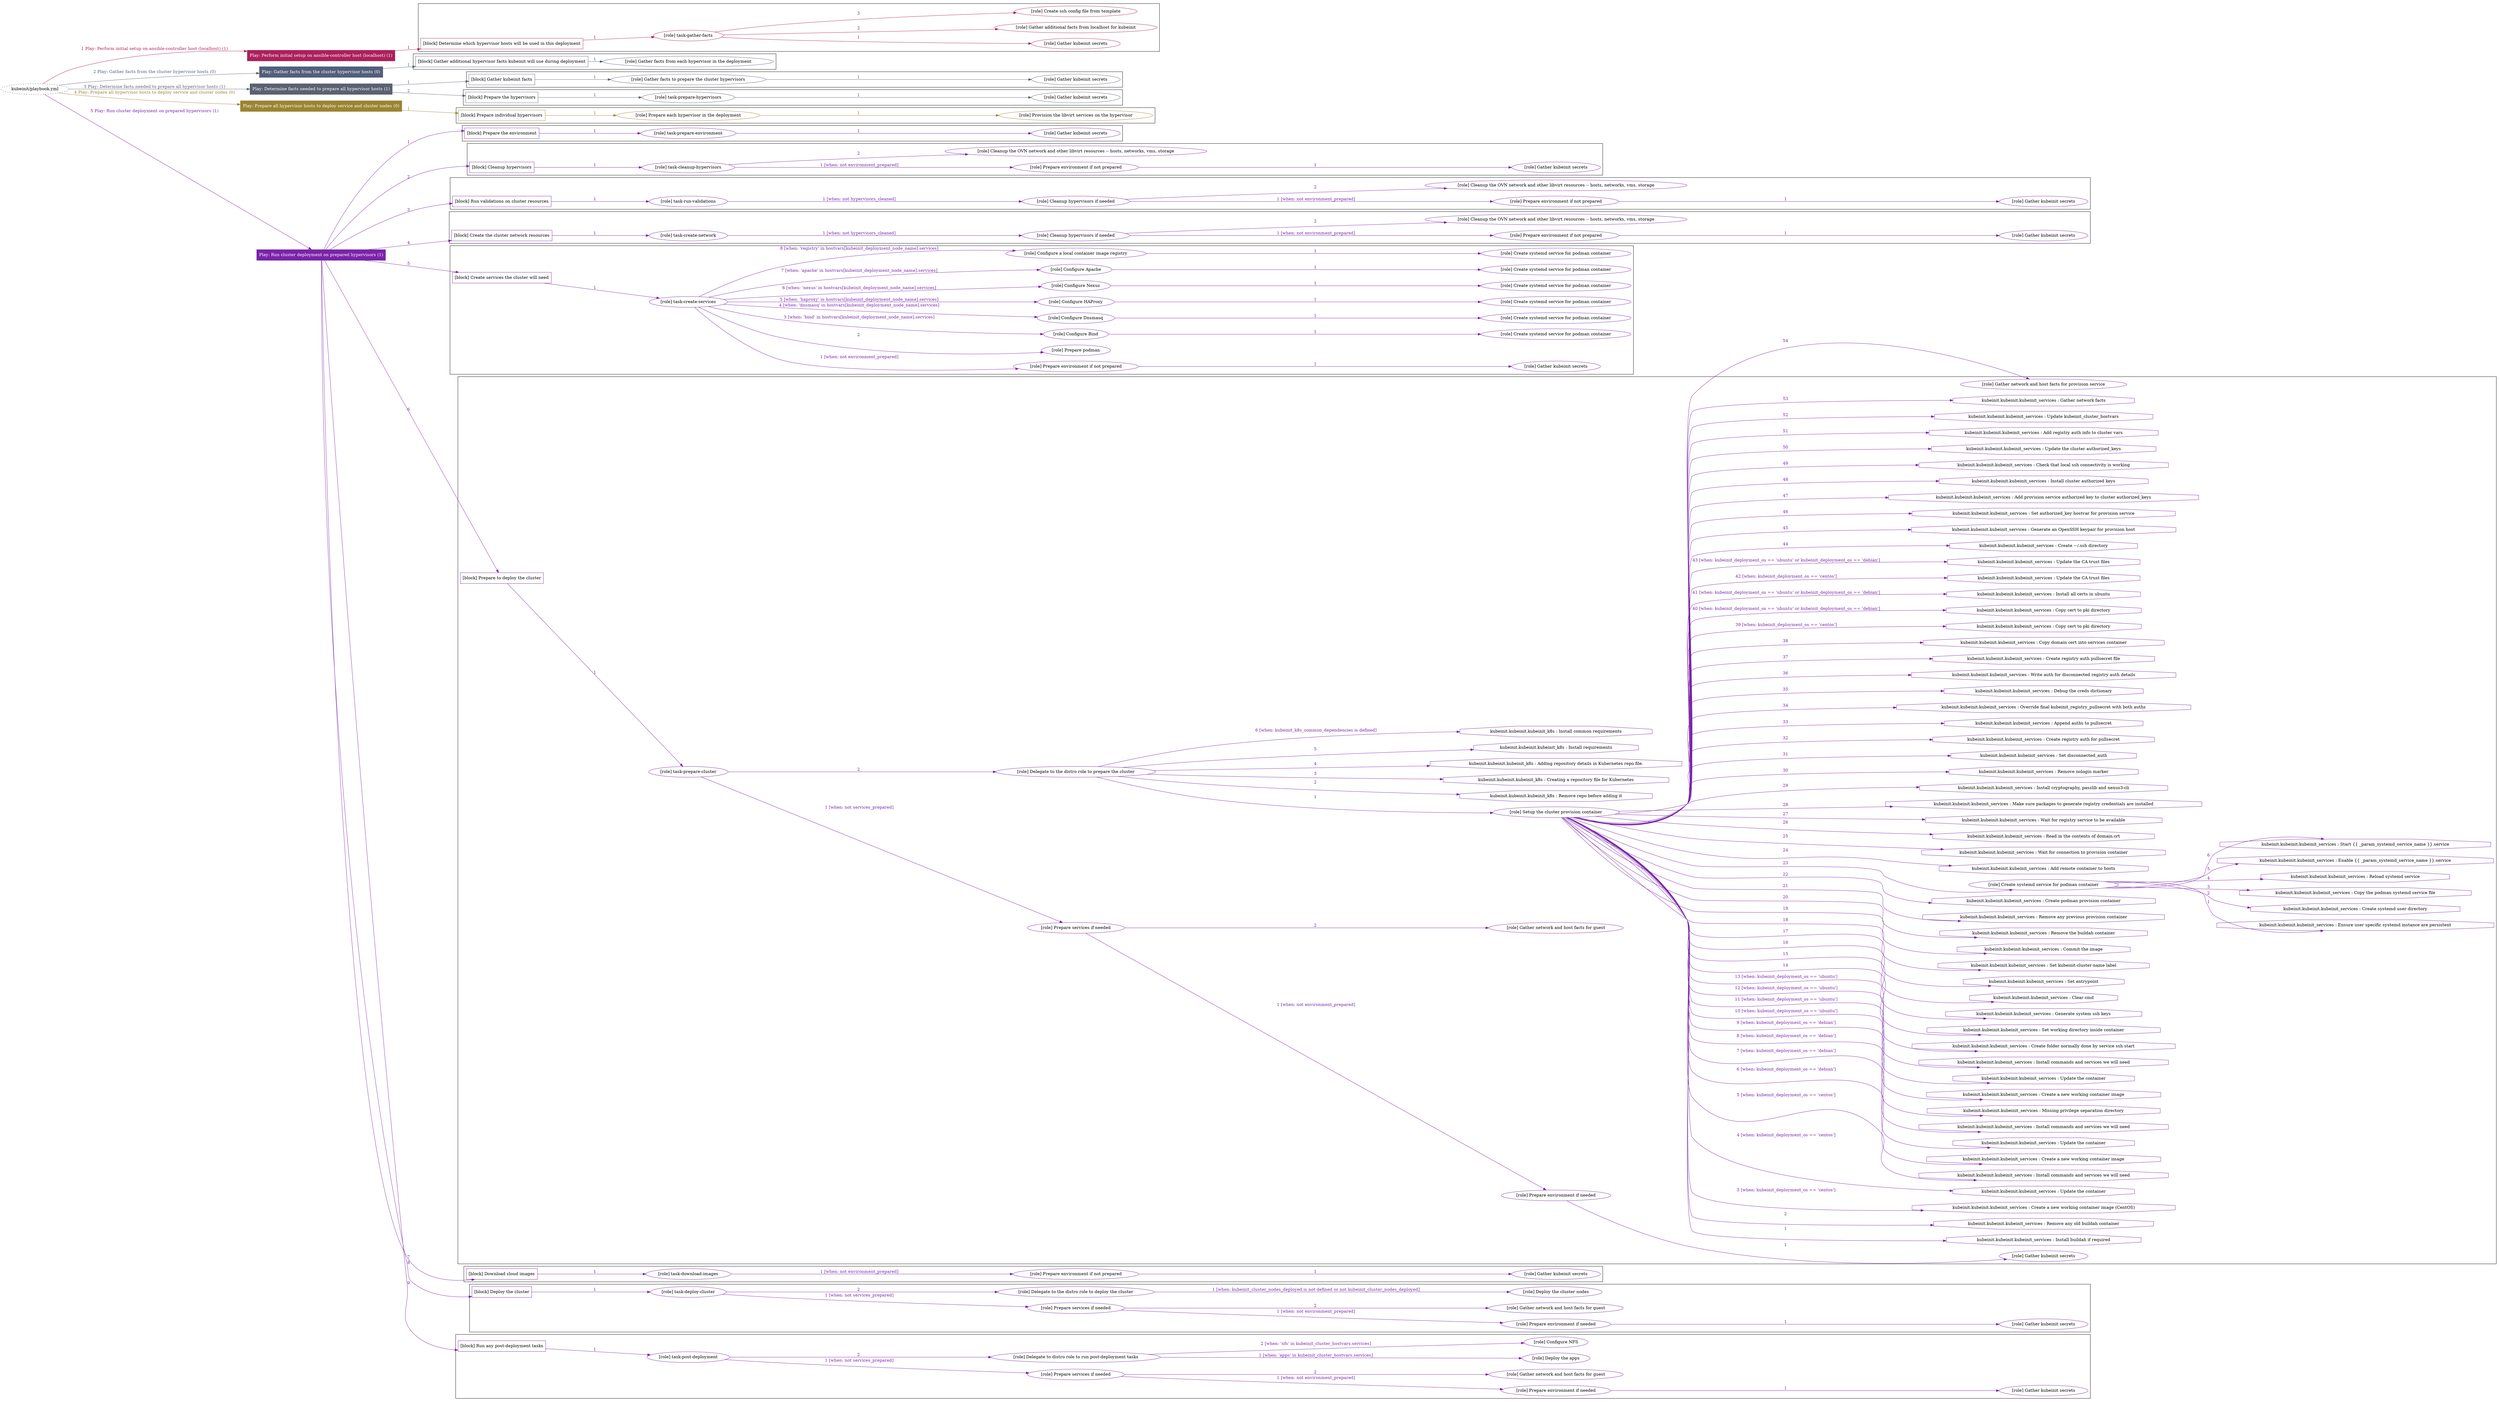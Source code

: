 digraph {
	graph [concentrate=true ordering=in rankdir=LR ratio=fill]
	edge [esep=5 sep=10]
	"kubeinit/playbook.yml" [URL="/home/runner/work/kubeinit/kubeinit/kubeinit/playbook.yml" id=playbook_3e4e147f style=dotted]
	"kubeinit/playbook.yml" -> play_dd9e02f1 [label="1 Play: Perform initial setup on ansible-controller host (localhost) (1)" color="#ac205c" fontcolor="#ac205c" id=edge_play_dd9e02f1 labeltooltip="1 Play: Perform initial setup on ansible-controller host (localhost) (1)" tooltip="1 Play: Perform initial setup on ansible-controller host (localhost) (1)"]
	subgraph "Play: Perform initial setup on ansible-controller host (localhost) (1)" {
		play_dd9e02f1 [label="Play: Perform initial setup on ansible-controller host (localhost) (1)" URL="/home/runner/work/kubeinit/kubeinit/kubeinit/playbook.yml" color="#ac205c" fontcolor="#ffffff" id=play_dd9e02f1 shape=box style=filled tooltip=localhost]
		play_dd9e02f1 -> block_d2098e22 [label=1 color="#ac205c" fontcolor="#ac205c" id=edge_block_d2098e22 labeltooltip=1 tooltip=1]
		subgraph cluster_block_d2098e22 {
			block_d2098e22 [label="[block] Determine which hypervisor hosts will be used in this deployment" URL="/home/runner/work/kubeinit/kubeinit/kubeinit/playbook.yml" color="#ac205c" id=block_d2098e22 labeltooltip="Determine which hypervisor hosts will be used in this deployment" shape=box tooltip="Determine which hypervisor hosts will be used in this deployment"]
			block_d2098e22 -> role_cf874343 [label="1 " color="#ac205c" fontcolor="#ac205c" id=edge_role_cf874343 labeltooltip="1 " tooltip="1 "]
			subgraph "task-gather-facts" {
				role_cf874343 [label="[role] task-gather-facts" URL="/home/runner/work/kubeinit/kubeinit/kubeinit/playbook.yml" color="#ac205c" id=role_cf874343 tooltip="task-gather-facts"]
				role_cf874343 -> role_700d3292 [label="1 " color="#ac205c" fontcolor="#ac205c" id=edge_role_700d3292 labeltooltip="1 " tooltip="1 "]
				subgraph "Gather kubeinit secrets" {
					role_700d3292 [label="[role] Gather kubeinit secrets" URL="/home/runner/.ansible/collections/ansible_collections/kubeinit/kubeinit/roles/kubeinit_prepare/tasks/build_hypervisors_group.yml" color="#ac205c" id=role_700d3292 tooltip="Gather kubeinit secrets"]
				}
				role_cf874343 -> role_7b219e69 [label="2 " color="#ac205c" fontcolor="#ac205c" id=edge_role_7b219e69 labeltooltip="2 " tooltip="2 "]
				subgraph "Gather additional facts from localhost for kubeinit" {
					role_7b219e69 [label="[role] Gather additional facts from localhost for kubeinit" URL="/home/runner/.ansible/collections/ansible_collections/kubeinit/kubeinit/roles/kubeinit_prepare/tasks/build_hypervisors_group.yml" color="#ac205c" id=role_7b219e69 tooltip="Gather additional facts from localhost for kubeinit"]
				}
				role_cf874343 -> role_96cc6eb6 [label="3 " color="#ac205c" fontcolor="#ac205c" id=edge_role_96cc6eb6 labeltooltip="3 " tooltip="3 "]
				subgraph "Create ssh config file from template" {
					role_96cc6eb6 [label="[role] Create ssh config file from template" URL="/home/runner/.ansible/collections/ansible_collections/kubeinit/kubeinit/roles/kubeinit_prepare/tasks/build_hypervisors_group.yml" color="#ac205c" id=role_96cc6eb6 tooltip="Create ssh config file from template"]
				}
			}
		}
	}
	"kubeinit/playbook.yml" -> play_7ba24678 [label="2 Play: Gather facts from the cluster hypervisor hosts (0)" color="#525f7a" fontcolor="#525f7a" id=edge_play_7ba24678 labeltooltip="2 Play: Gather facts from the cluster hypervisor hosts (0)" tooltip="2 Play: Gather facts from the cluster hypervisor hosts (0)"]
	subgraph "Play: Gather facts from the cluster hypervisor hosts (0)" {
		play_7ba24678 [label="Play: Gather facts from the cluster hypervisor hosts (0)" URL="/home/runner/work/kubeinit/kubeinit/kubeinit/playbook.yml" color="#525f7a" fontcolor="#ffffff" id=play_7ba24678 shape=box style=filled tooltip="Play: Gather facts from the cluster hypervisor hosts (0)"]
		play_7ba24678 -> block_1bf9261e [label=1 color="#525f7a" fontcolor="#525f7a" id=edge_block_1bf9261e labeltooltip=1 tooltip=1]
		subgraph cluster_block_1bf9261e {
			block_1bf9261e [label="[block] Gather additional hypervisor facts kubeinit will use during deployment" URL="/home/runner/work/kubeinit/kubeinit/kubeinit/playbook.yml" color="#525f7a" id=block_1bf9261e labeltooltip="Gather additional hypervisor facts kubeinit will use during deployment" shape=box tooltip="Gather additional hypervisor facts kubeinit will use during deployment"]
			block_1bf9261e -> role_6430703a [label="1 " color="#525f7a" fontcolor="#525f7a" id=edge_role_6430703a labeltooltip="1 " tooltip="1 "]
			subgraph "Gather facts from each hypervisor in the deployment" {
				role_6430703a [label="[role] Gather facts from each hypervisor in the deployment" URL="/home/runner/work/kubeinit/kubeinit/kubeinit/playbook.yml" color="#525f7a" id=role_6430703a tooltip="Gather facts from each hypervisor in the deployment"]
			}
		}
	}
	"kubeinit/playbook.yml" -> play_b7392da4 [label="3 Play: Determine facts needed to prepare all hypervisor hosts (1)" color="#5b6171" fontcolor="#5b6171" id=edge_play_b7392da4 labeltooltip="3 Play: Determine facts needed to prepare all hypervisor hosts (1)" tooltip="3 Play: Determine facts needed to prepare all hypervisor hosts (1)"]
	subgraph "Play: Determine facts needed to prepare all hypervisor hosts (1)" {
		play_b7392da4 [label="Play: Determine facts needed to prepare all hypervisor hosts (1)" URL="/home/runner/work/kubeinit/kubeinit/kubeinit/playbook.yml" color="#5b6171" fontcolor="#ffffff" id=play_b7392da4 shape=box style=filled tooltip=localhost]
		play_b7392da4 -> block_4a0e7019 [label=1 color="#5b6171" fontcolor="#5b6171" id=edge_block_4a0e7019 labeltooltip=1 tooltip=1]
		subgraph cluster_block_4a0e7019 {
			block_4a0e7019 [label="[block] Gather kubeinit facts" URL="/home/runner/work/kubeinit/kubeinit/kubeinit/playbook.yml" color="#5b6171" id=block_4a0e7019 labeltooltip="Gather kubeinit facts" shape=box tooltip="Gather kubeinit facts"]
			block_4a0e7019 -> role_e4a36148 [label="1 " color="#5b6171" fontcolor="#5b6171" id=edge_role_e4a36148 labeltooltip="1 " tooltip="1 "]
			subgraph "Gather facts to prepare the cluster hypervisors" {
				role_e4a36148 [label="[role] Gather facts to prepare the cluster hypervisors" URL="/home/runner/work/kubeinit/kubeinit/kubeinit/playbook.yml" color="#5b6171" id=role_e4a36148 tooltip="Gather facts to prepare the cluster hypervisors"]
				role_e4a36148 -> role_e2f99fb7 [label="1 " color="#5b6171" fontcolor="#5b6171" id=edge_role_e2f99fb7 labeltooltip="1 " tooltip="1 "]
				subgraph "Gather kubeinit secrets" {
					role_e2f99fb7 [label="[role] Gather kubeinit secrets" URL="/home/runner/.ansible/collections/ansible_collections/kubeinit/kubeinit/roles/kubeinit_prepare/tasks/gather_kubeinit_facts.yml" color="#5b6171" id=role_e2f99fb7 tooltip="Gather kubeinit secrets"]
				}
			}
		}
		play_b7392da4 -> block_f77c0bdd [label=2 color="#5b6171" fontcolor="#5b6171" id=edge_block_f77c0bdd labeltooltip=2 tooltip=2]
		subgraph cluster_block_f77c0bdd {
			block_f77c0bdd [label="[block] Prepare the hypervisors" URL="/home/runner/work/kubeinit/kubeinit/kubeinit/playbook.yml" color="#5b6171" id=block_f77c0bdd labeltooltip="Prepare the hypervisors" shape=box tooltip="Prepare the hypervisors"]
			block_f77c0bdd -> role_cd792f52 [label="1 " color="#5b6171" fontcolor="#5b6171" id=edge_role_cd792f52 labeltooltip="1 " tooltip="1 "]
			subgraph "task-prepare-hypervisors" {
				role_cd792f52 [label="[role] task-prepare-hypervisors" URL="/home/runner/work/kubeinit/kubeinit/kubeinit/playbook.yml" color="#5b6171" id=role_cd792f52 tooltip="task-prepare-hypervisors"]
				role_cd792f52 -> role_4f8cc2e9 [label="1 " color="#5b6171" fontcolor="#5b6171" id=edge_role_4f8cc2e9 labeltooltip="1 " tooltip="1 "]
				subgraph "Gather kubeinit secrets" {
					role_4f8cc2e9 [label="[role] Gather kubeinit secrets" URL="/home/runner/.ansible/collections/ansible_collections/kubeinit/kubeinit/roles/kubeinit_prepare/tasks/gather_kubeinit_facts.yml" color="#5b6171" id=role_4f8cc2e9 tooltip="Gather kubeinit secrets"]
				}
			}
		}
	}
	"kubeinit/playbook.yml" -> play_0eb93251 [label="4 Play: Prepare all hypervisor hosts to deploy service and cluster nodes (0)" color="#9b8431" fontcolor="#9b8431" id=edge_play_0eb93251 labeltooltip="4 Play: Prepare all hypervisor hosts to deploy service and cluster nodes (0)" tooltip="4 Play: Prepare all hypervisor hosts to deploy service and cluster nodes (0)"]
	subgraph "Play: Prepare all hypervisor hosts to deploy service and cluster nodes (0)" {
		play_0eb93251 [label="Play: Prepare all hypervisor hosts to deploy service and cluster nodes (0)" URL="/home/runner/work/kubeinit/kubeinit/kubeinit/playbook.yml" color="#9b8431" fontcolor="#ffffff" id=play_0eb93251 shape=box style=filled tooltip="Play: Prepare all hypervisor hosts to deploy service and cluster nodes (0)"]
		play_0eb93251 -> block_f8999779 [label=1 color="#9b8431" fontcolor="#9b8431" id=edge_block_f8999779 labeltooltip=1 tooltip=1]
		subgraph cluster_block_f8999779 {
			block_f8999779 [label="[block] Prepare individual hypervisors" URL="/home/runner/work/kubeinit/kubeinit/kubeinit/playbook.yml" color="#9b8431" id=block_f8999779 labeltooltip="Prepare individual hypervisors" shape=box tooltip="Prepare individual hypervisors"]
			block_f8999779 -> role_57a89497 [label="1 " color="#9b8431" fontcolor="#9b8431" id=edge_role_57a89497 labeltooltip="1 " tooltip="1 "]
			subgraph "Prepare each hypervisor in the deployment" {
				role_57a89497 [label="[role] Prepare each hypervisor in the deployment" URL="/home/runner/work/kubeinit/kubeinit/kubeinit/playbook.yml" color="#9b8431" id=role_57a89497 tooltip="Prepare each hypervisor in the deployment"]
				role_57a89497 -> role_890b7585 [label="1 " color="#9b8431" fontcolor="#9b8431" id=edge_role_890b7585 labeltooltip="1 " tooltip="1 "]
				subgraph "Provision the libvirt services on the hypervisor" {
					role_890b7585 [label="[role] Provision the libvirt services on the hypervisor" URL="/home/runner/.ansible/collections/ansible_collections/kubeinit/kubeinit/roles/kubeinit_prepare/tasks/prepare_hypervisor.yml" color="#9b8431" id=role_890b7585 tooltip="Provision the libvirt services on the hypervisor"]
				}
			}
		}
	}
	"kubeinit/playbook.yml" -> play_ee9c05ec [label="5 Play: Run cluster deployment on prepared hypervisors (1)" color="#7a23a9" fontcolor="#7a23a9" id=edge_play_ee9c05ec labeltooltip="5 Play: Run cluster deployment on prepared hypervisors (1)" tooltip="5 Play: Run cluster deployment on prepared hypervisors (1)"]
	subgraph "Play: Run cluster deployment on prepared hypervisors (1)" {
		play_ee9c05ec [label="Play: Run cluster deployment on prepared hypervisors (1)" URL="/home/runner/work/kubeinit/kubeinit/kubeinit/playbook.yml" color="#7a23a9" fontcolor="#ffffff" id=play_ee9c05ec shape=box style=filled tooltip=localhost]
		play_ee9c05ec -> block_d7c0ab76 [label=1 color="#7a23a9" fontcolor="#7a23a9" id=edge_block_d7c0ab76 labeltooltip=1 tooltip=1]
		subgraph cluster_block_d7c0ab76 {
			block_d7c0ab76 [label="[block] Prepare the environment" URL="/home/runner/work/kubeinit/kubeinit/kubeinit/playbook.yml" color="#7a23a9" id=block_d7c0ab76 labeltooltip="Prepare the environment" shape=box tooltip="Prepare the environment"]
			block_d7c0ab76 -> role_4c4b85ca [label="1 " color="#7a23a9" fontcolor="#7a23a9" id=edge_role_4c4b85ca labeltooltip="1 " tooltip="1 "]
			subgraph "task-prepare-environment" {
				role_4c4b85ca [label="[role] task-prepare-environment" URL="/home/runner/work/kubeinit/kubeinit/kubeinit/playbook.yml" color="#7a23a9" id=role_4c4b85ca tooltip="task-prepare-environment"]
				role_4c4b85ca -> role_9df0565b [label="1 " color="#7a23a9" fontcolor="#7a23a9" id=edge_role_9df0565b labeltooltip="1 " tooltip="1 "]
				subgraph "Gather kubeinit secrets" {
					role_9df0565b [label="[role] Gather kubeinit secrets" URL="/home/runner/.ansible/collections/ansible_collections/kubeinit/kubeinit/roles/kubeinit_prepare/tasks/gather_kubeinit_facts.yml" color="#7a23a9" id=role_9df0565b tooltip="Gather kubeinit secrets"]
				}
			}
		}
		play_ee9c05ec -> block_b2efb145 [label=2 color="#7a23a9" fontcolor="#7a23a9" id=edge_block_b2efb145 labeltooltip=2 tooltip=2]
		subgraph cluster_block_b2efb145 {
			block_b2efb145 [label="[block] Cleanup hypervisors" URL="/home/runner/work/kubeinit/kubeinit/kubeinit/playbook.yml" color="#7a23a9" id=block_b2efb145 labeltooltip="Cleanup hypervisors" shape=box tooltip="Cleanup hypervisors"]
			block_b2efb145 -> role_b3672c1a [label="1 " color="#7a23a9" fontcolor="#7a23a9" id=edge_role_b3672c1a labeltooltip="1 " tooltip="1 "]
			subgraph "task-cleanup-hypervisors" {
				role_b3672c1a [label="[role] task-cleanup-hypervisors" URL="/home/runner/work/kubeinit/kubeinit/kubeinit/playbook.yml" color="#7a23a9" id=role_b3672c1a tooltip="task-cleanup-hypervisors"]
				role_b3672c1a -> role_40782f43 [label="1 [when: not environment_prepared]" color="#7a23a9" fontcolor="#7a23a9" id=edge_role_40782f43 labeltooltip="1 [when: not environment_prepared]" tooltip="1 [when: not environment_prepared]"]
				subgraph "Prepare environment if not prepared" {
					role_40782f43 [label="[role] Prepare environment if not prepared" URL="/home/runner/.ansible/collections/ansible_collections/kubeinit/kubeinit/roles/kubeinit_prepare/tasks/cleanup_hypervisors.yml" color="#7a23a9" id=role_40782f43 tooltip="Prepare environment if not prepared"]
					role_40782f43 -> role_0011efc1 [label="1 " color="#7a23a9" fontcolor="#7a23a9" id=edge_role_0011efc1 labeltooltip="1 " tooltip="1 "]
					subgraph "Gather kubeinit secrets" {
						role_0011efc1 [label="[role] Gather kubeinit secrets" URL="/home/runner/.ansible/collections/ansible_collections/kubeinit/kubeinit/roles/kubeinit_prepare/tasks/gather_kubeinit_facts.yml" color="#7a23a9" id=role_0011efc1 tooltip="Gather kubeinit secrets"]
					}
				}
				role_b3672c1a -> role_6058943c [label="2 " color="#7a23a9" fontcolor="#7a23a9" id=edge_role_6058943c labeltooltip="2 " tooltip="2 "]
				subgraph "Cleanup the OVN network and other libvirt resources -- hosts, networks, vms, storage" {
					role_6058943c [label="[role] Cleanup the OVN network and other libvirt resources -- hosts, networks, vms, storage" URL="/home/runner/.ansible/collections/ansible_collections/kubeinit/kubeinit/roles/kubeinit_prepare/tasks/cleanup_hypervisors.yml" color="#7a23a9" id=role_6058943c tooltip="Cleanup the OVN network and other libvirt resources -- hosts, networks, vms, storage"]
				}
			}
		}
		play_ee9c05ec -> block_b7516f05 [label=3 color="#7a23a9" fontcolor="#7a23a9" id=edge_block_b7516f05 labeltooltip=3 tooltip=3]
		subgraph cluster_block_b7516f05 {
			block_b7516f05 [label="[block] Run validations on cluster resources" URL="/home/runner/work/kubeinit/kubeinit/kubeinit/playbook.yml" color="#7a23a9" id=block_b7516f05 labeltooltip="Run validations on cluster resources" shape=box tooltip="Run validations on cluster resources"]
			block_b7516f05 -> role_925eed31 [label="1 " color="#7a23a9" fontcolor="#7a23a9" id=edge_role_925eed31 labeltooltip="1 " tooltip="1 "]
			subgraph "task-run-validations" {
				role_925eed31 [label="[role] task-run-validations" URL="/home/runner/work/kubeinit/kubeinit/kubeinit/playbook.yml" color="#7a23a9" id=role_925eed31 tooltip="task-run-validations"]
				role_925eed31 -> role_2f558628 [label="1 [when: not hypervisors_cleaned]" color="#7a23a9" fontcolor="#7a23a9" id=edge_role_2f558628 labeltooltip="1 [when: not hypervisors_cleaned]" tooltip="1 [when: not hypervisors_cleaned]"]
				subgraph "Cleanup hypervisors if needed" {
					role_2f558628 [label="[role] Cleanup hypervisors if needed" URL="/home/runner/.ansible/collections/ansible_collections/kubeinit/kubeinit/roles/kubeinit_validations/tasks/main.yml" color="#7a23a9" id=role_2f558628 tooltip="Cleanup hypervisors if needed"]
					role_2f558628 -> role_18d18334 [label="1 [when: not environment_prepared]" color="#7a23a9" fontcolor="#7a23a9" id=edge_role_18d18334 labeltooltip="1 [when: not environment_prepared]" tooltip="1 [when: not environment_prepared]"]
					subgraph "Prepare environment if not prepared" {
						role_18d18334 [label="[role] Prepare environment if not prepared" URL="/home/runner/.ansible/collections/ansible_collections/kubeinit/kubeinit/roles/kubeinit_prepare/tasks/cleanup_hypervisors.yml" color="#7a23a9" id=role_18d18334 tooltip="Prepare environment if not prepared"]
						role_18d18334 -> role_b1e1b542 [label="1 " color="#7a23a9" fontcolor="#7a23a9" id=edge_role_b1e1b542 labeltooltip="1 " tooltip="1 "]
						subgraph "Gather kubeinit secrets" {
							role_b1e1b542 [label="[role] Gather kubeinit secrets" URL="/home/runner/.ansible/collections/ansible_collections/kubeinit/kubeinit/roles/kubeinit_prepare/tasks/gather_kubeinit_facts.yml" color="#7a23a9" id=role_b1e1b542 tooltip="Gather kubeinit secrets"]
						}
					}
					role_2f558628 -> role_0398d3ef [label="2 " color="#7a23a9" fontcolor="#7a23a9" id=edge_role_0398d3ef labeltooltip="2 " tooltip="2 "]
					subgraph "Cleanup the OVN network and other libvirt resources -- hosts, networks, vms, storage" {
						role_0398d3ef [label="[role] Cleanup the OVN network and other libvirt resources -- hosts, networks, vms, storage" URL="/home/runner/.ansible/collections/ansible_collections/kubeinit/kubeinit/roles/kubeinit_prepare/tasks/cleanup_hypervisors.yml" color="#7a23a9" id=role_0398d3ef tooltip="Cleanup the OVN network and other libvirt resources -- hosts, networks, vms, storage"]
					}
				}
			}
		}
		play_ee9c05ec -> block_cfec70b4 [label=4 color="#7a23a9" fontcolor="#7a23a9" id=edge_block_cfec70b4 labeltooltip=4 tooltip=4]
		subgraph cluster_block_cfec70b4 {
			block_cfec70b4 [label="[block] Create the cluster network resources" URL="/home/runner/work/kubeinit/kubeinit/kubeinit/playbook.yml" color="#7a23a9" id=block_cfec70b4 labeltooltip="Create the cluster network resources" shape=box tooltip="Create the cluster network resources"]
			block_cfec70b4 -> role_9d49889f [label="1 " color="#7a23a9" fontcolor="#7a23a9" id=edge_role_9d49889f labeltooltip="1 " tooltip="1 "]
			subgraph "task-create-network" {
				role_9d49889f [label="[role] task-create-network" URL="/home/runner/work/kubeinit/kubeinit/kubeinit/playbook.yml" color="#7a23a9" id=role_9d49889f tooltip="task-create-network"]
				role_9d49889f -> role_a80366ed [label="1 [when: not hypervisors_cleaned]" color="#7a23a9" fontcolor="#7a23a9" id=edge_role_a80366ed labeltooltip="1 [when: not hypervisors_cleaned]" tooltip="1 [when: not hypervisors_cleaned]"]
				subgraph "Cleanup hypervisors if needed" {
					role_a80366ed [label="[role] Cleanup hypervisors if needed" URL="/home/runner/.ansible/collections/ansible_collections/kubeinit/kubeinit/roles/kubeinit_libvirt/tasks/create_network.yml" color="#7a23a9" id=role_a80366ed tooltip="Cleanup hypervisors if needed"]
					role_a80366ed -> role_e0873e17 [label="1 [when: not environment_prepared]" color="#7a23a9" fontcolor="#7a23a9" id=edge_role_e0873e17 labeltooltip="1 [when: not environment_prepared]" tooltip="1 [when: not environment_prepared]"]
					subgraph "Prepare environment if not prepared" {
						role_e0873e17 [label="[role] Prepare environment if not prepared" URL="/home/runner/.ansible/collections/ansible_collections/kubeinit/kubeinit/roles/kubeinit_prepare/tasks/cleanup_hypervisors.yml" color="#7a23a9" id=role_e0873e17 tooltip="Prepare environment if not prepared"]
						role_e0873e17 -> role_d9a4cc23 [label="1 " color="#7a23a9" fontcolor="#7a23a9" id=edge_role_d9a4cc23 labeltooltip="1 " tooltip="1 "]
						subgraph "Gather kubeinit secrets" {
							role_d9a4cc23 [label="[role] Gather kubeinit secrets" URL="/home/runner/.ansible/collections/ansible_collections/kubeinit/kubeinit/roles/kubeinit_prepare/tasks/gather_kubeinit_facts.yml" color="#7a23a9" id=role_d9a4cc23 tooltip="Gather kubeinit secrets"]
						}
					}
					role_a80366ed -> role_7c336da4 [label="2 " color="#7a23a9" fontcolor="#7a23a9" id=edge_role_7c336da4 labeltooltip="2 " tooltip="2 "]
					subgraph "Cleanup the OVN network and other libvirt resources -- hosts, networks, vms, storage" {
						role_7c336da4 [label="[role] Cleanup the OVN network and other libvirt resources -- hosts, networks, vms, storage" URL="/home/runner/.ansible/collections/ansible_collections/kubeinit/kubeinit/roles/kubeinit_prepare/tasks/cleanup_hypervisors.yml" color="#7a23a9" id=role_7c336da4 tooltip="Cleanup the OVN network and other libvirt resources -- hosts, networks, vms, storage"]
					}
				}
			}
		}
		play_ee9c05ec -> block_b3b9beeb [label=5 color="#7a23a9" fontcolor="#7a23a9" id=edge_block_b3b9beeb labeltooltip=5 tooltip=5]
		subgraph cluster_block_b3b9beeb {
			block_b3b9beeb [label="[block] Create services the cluster will need" URL="/home/runner/work/kubeinit/kubeinit/kubeinit/playbook.yml" color="#7a23a9" id=block_b3b9beeb labeltooltip="Create services the cluster will need" shape=box tooltip="Create services the cluster will need"]
			block_b3b9beeb -> role_956a05a4 [label="1 " color="#7a23a9" fontcolor="#7a23a9" id=edge_role_956a05a4 labeltooltip="1 " tooltip="1 "]
			subgraph "task-create-services" {
				role_956a05a4 [label="[role] task-create-services" URL="/home/runner/work/kubeinit/kubeinit/kubeinit/playbook.yml" color="#7a23a9" id=role_956a05a4 tooltip="task-create-services"]
				role_956a05a4 -> role_fe671d8b [label="1 [when: not environment_prepared]" color="#7a23a9" fontcolor="#7a23a9" id=edge_role_fe671d8b labeltooltip="1 [when: not environment_prepared]" tooltip="1 [when: not environment_prepared]"]
				subgraph "Prepare environment if not prepared" {
					role_fe671d8b [label="[role] Prepare environment if not prepared" URL="/home/runner/.ansible/collections/ansible_collections/kubeinit/kubeinit/roles/kubeinit_services/tasks/main.yml" color="#7a23a9" id=role_fe671d8b tooltip="Prepare environment if not prepared"]
					role_fe671d8b -> role_68d611c9 [label="1 " color="#7a23a9" fontcolor="#7a23a9" id=edge_role_68d611c9 labeltooltip="1 " tooltip="1 "]
					subgraph "Gather kubeinit secrets" {
						role_68d611c9 [label="[role] Gather kubeinit secrets" URL="/home/runner/.ansible/collections/ansible_collections/kubeinit/kubeinit/roles/kubeinit_prepare/tasks/gather_kubeinit_facts.yml" color="#7a23a9" id=role_68d611c9 tooltip="Gather kubeinit secrets"]
					}
				}
				role_956a05a4 -> role_d89b7016 [label="2 " color="#7a23a9" fontcolor="#7a23a9" id=edge_role_d89b7016 labeltooltip="2 " tooltip="2 "]
				subgraph "Prepare podman" {
					role_d89b7016 [label="[role] Prepare podman" URL="/home/runner/.ansible/collections/ansible_collections/kubeinit/kubeinit/roles/kubeinit_services/tasks/00_create_service_pod.yml" color="#7a23a9" id=role_d89b7016 tooltip="Prepare podman"]
				}
				role_956a05a4 -> role_588c6280 [label="3 [when: 'bind' in hostvars[kubeinit_deployment_node_name].services]" color="#7a23a9" fontcolor="#7a23a9" id=edge_role_588c6280 labeltooltip="3 [when: 'bind' in hostvars[kubeinit_deployment_node_name].services]" tooltip="3 [when: 'bind' in hostvars[kubeinit_deployment_node_name].services]"]
				subgraph "Configure Bind" {
					role_588c6280 [label="[role] Configure Bind" URL="/home/runner/.ansible/collections/ansible_collections/kubeinit/kubeinit/roles/kubeinit_services/tasks/start_services_containers.yml" color="#7a23a9" id=role_588c6280 tooltip="Configure Bind"]
					role_588c6280 -> role_bbecbe00 [label="1 " color="#7a23a9" fontcolor="#7a23a9" id=edge_role_bbecbe00 labeltooltip="1 " tooltip="1 "]
					subgraph "Create systemd service for podman container" {
						role_bbecbe00 [label="[role] Create systemd service for podman container" URL="/home/runner/.ansible/collections/ansible_collections/kubeinit/kubeinit/roles/kubeinit_bind/tasks/main.yml" color="#7a23a9" id=role_bbecbe00 tooltip="Create systemd service for podman container"]
					}
				}
				role_956a05a4 -> role_99df62e7 [label="4 [when: 'dnsmasq' in hostvars[kubeinit_deployment_node_name].services]" color="#7a23a9" fontcolor="#7a23a9" id=edge_role_99df62e7 labeltooltip="4 [when: 'dnsmasq' in hostvars[kubeinit_deployment_node_name].services]" tooltip="4 [when: 'dnsmasq' in hostvars[kubeinit_deployment_node_name].services]"]
				subgraph "Configure Dnsmasq" {
					role_99df62e7 [label="[role] Configure Dnsmasq" URL="/home/runner/.ansible/collections/ansible_collections/kubeinit/kubeinit/roles/kubeinit_services/tasks/start_services_containers.yml" color="#7a23a9" id=role_99df62e7 tooltip="Configure Dnsmasq"]
					role_99df62e7 -> role_394251e0 [label="1 " color="#7a23a9" fontcolor="#7a23a9" id=edge_role_394251e0 labeltooltip="1 " tooltip="1 "]
					subgraph "Create systemd service for podman container" {
						role_394251e0 [label="[role] Create systemd service for podman container" URL="/home/runner/.ansible/collections/ansible_collections/kubeinit/kubeinit/roles/kubeinit_dnsmasq/tasks/main.yml" color="#7a23a9" id=role_394251e0 tooltip="Create systemd service for podman container"]
					}
				}
				role_956a05a4 -> role_8bc21264 [label="5 [when: 'haproxy' in hostvars[kubeinit_deployment_node_name].services]" color="#7a23a9" fontcolor="#7a23a9" id=edge_role_8bc21264 labeltooltip="5 [when: 'haproxy' in hostvars[kubeinit_deployment_node_name].services]" tooltip="5 [when: 'haproxy' in hostvars[kubeinit_deployment_node_name].services]"]
				subgraph "Configure HAProxy" {
					role_8bc21264 [label="[role] Configure HAProxy" URL="/home/runner/.ansible/collections/ansible_collections/kubeinit/kubeinit/roles/kubeinit_services/tasks/start_services_containers.yml" color="#7a23a9" id=role_8bc21264 tooltip="Configure HAProxy"]
					role_8bc21264 -> role_eae8c9d7 [label="1 " color="#7a23a9" fontcolor="#7a23a9" id=edge_role_eae8c9d7 labeltooltip="1 " tooltip="1 "]
					subgraph "Create systemd service for podman container" {
						role_eae8c9d7 [label="[role] Create systemd service for podman container" URL="/home/runner/.ansible/collections/ansible_collections/kubeinit/kubeinit/roles/kubeinit_haproxy/tasks/main.yml" color="#7a23a9" id=role_eae8c9d7 tooltip="Create systemd service for podman container"]
					}
				}
				role_956a05a4 -> role_10bb03b1 [label="6 [when: 'nexus' in hostvars[kubeinit_deployment_node_name].services]" color="#7a23a9" fontcolor="#7a23a9" id=edge_role_10bb03b1 labeltooltip="6 [when: 'nexus' in hostvars[kubeinit_deployment_node_name].services]" tooltip="6 [when: 'nexus' in hostvars[kubeinit_deployment_node_name].services]"]
				subgraph "Configure Nexus" {
					role_10bb03b1 [label="[role] Configure Nexus" URL="/home/runner/.ansible/collections/ansible_collections/kubeinit/kubeinit/roles/kubeinit_services/tasks/start_services_containers.yml" color="#7a23a9" id=role_10bb03b1 tooltip="Configure Nexus"]
					role_10bb03b1 -> role_5443a996 [label="1 " color="#7a23a9" fontcolor="#7a23a9" id=edge_role_5443a996 labeltooltip="1 " tooltip="1 "]
					subgraph "Create systemd service for podman container" {
						role_5443a996 [label="[role] Create systemd service for podman container" URL="/home/runner/.ansible/collections/ansible_collections/kubeinit/kubeinit/roles/kubeinit_nexus/tasks/main.yml" color="#7a23a9" id=role_5443a996 tooltip="Create systemd service for podman container"]
					}
				}
				role_956a05a4 -> role_165effaf [label="7 [when: 'apache' in hostvars[kubeinit_deployment_node_name].services]" color="#7a23a9" fontcolor="#7a23a9" id=edge_role_165effaf labeltooltip="7 [when: 'apache' in hostvars[kubeinit_deployment_node_name].services]" tooltip="7 [when: 'apache' in hostvars[kubeinit_deployment_node_name].services]"]
				subgraph "Configure Apache" {
					role_165effaf [label="[role] Configure Apache" URL="/home/runner/.ansible/collections/ansible_collections/kubeinit/kubeinit/roles/kubeinit_services/tasks/start_services_containers.yml" color="#7a23a9" id=role_165effaf tooltip="Configure Apache"]
					role_165effaf -> role_b28884fc [label="1 " color="#7a23a9" fontcolor="#7a23a9" id=edge_role_b28884fc labeltooltip="1 " tooltip="1 "]
					subgraph "Create systemd service for podman container" {
						role_b28884fc [label="[role] Create systemd service for podman container" URL="/home/runner/.ansible/collections/ansible_collections/kubeinit/kubeinit/roles/kubeinit_apache/tasks/main.yml" color="#7a23a9" id=role_b28884fc tooltip="Create systemd service for podman container"]
					}
				}
				role_956a05a4 -> role_8d40a23f [label="8 [when: 'registry' in hostvars[kubeinit_deployment_node_name].services]" color="#7a23a9" fontcolor="#7a23a9" id=edge_role_8d40a23f labeltooltip="8 [when: 'registry' in hostvars[kubeinit_deployment_node_name].services]" tooltip="8 [when: 'registry' in hostvars[kubeinit_deployment_node_name].services]"]
				subgraph "Configure a local container image registry" {
					role_8d40a23f [label="[role] Configure a local container image registry" URL="/home/runner/.ansible/collections/ansible_collections/kubeinit/kubeinit/roles/kubeinit_services/tasks/start_services_containers.yml" color="#7a23a9" id=role_8d40a23f tooltip="Configure a local container image registry"]
					role_8d40a23f -> role_6fe0d7b0 [label="1 " color="#7a23a9" fontcolor="#7a23a9" id=edge_role_6fe0d7b0 labeltooltip="1 " tooltip="1 "]
					subgraph "Create systemd service for podman container" {
						role_6fe0d7b0 [label="[role] Create systemd service for podman container" URL="/home/runner/.ansible/collections/ansible_collections/kubeinit/kubeinit/roles/kubeinit_registry/tasks/main.yml" color="#7a23a9" id=role_6fe0d7b0 tooltip="Create systemd service for podman container"]
					}
				}
			}
		}
		play_ee9c05ec -> block_74e8e867 [label=6 color="#7a23a9" fontcolor="#7a23a9" id=edge_block_74e8e867 labeltooltip=6 tooltip=6]
		subgraph cluster_block_74e8e867 {
			block_74e8e867 [label="[block] Prepare to deploy the cluster" URL="/home/runner/work/kubeinit/kubeinit/kubeinit/playbook.yml" color="#7a23a9" id=block_74e8e867 labeltooltip="Prepare to deploy the cluster" shape=box tooltip="Prepare to deploy the cluster"]
			block_74e8e867 -> role_c918fa74 [label="1 " color="#7a23a9" fontcolor="#7a23a9" id=edge_role_c918fa74 labeltooltip="1 " tooltip="1 "]
			subgraph "task-prepare-cluster" {
				role_c918fa74 [label="[role] task-prepare-cluster" URL="/home/runner/work/kubeinit/kubeinit/kubeinit/playbook.yml" color="#7a23a9" id=role_c918fa74 tooltip="task-prepare-cluster"]
				role_c918fa74 -> role_dbf507b8 [label="1 [when: not services_prepared]" color="#7a23a9" fontcolor="#7a23a9" id=edge_role_dbf507b8 labeltooltip="1 [when: not services_prepared]" tooltip="1 [when: not services_prepared]"]
				subgraph "Prepare services if needed" {
					role_dbf507b8 [label="[role] Prepare services if needed" URL="/home/runner/.ansible/collections/ansible_collections/kubeinit/kubeinit/roles/kubeinit_prepare/tasks/prepare_cluster.yml" color="#7a23a9" id=role_dbf507b8 tooltip="Prepare services if needed"]
					role_dbf507b8 -> role_94c1a89d [label="1 [when: not environment_prepared]" color="#7a23a9" fontcolor="#7a23a9" id=edge_role_94c1a89d labeltooltip="1 [when: not environment_prepared]" tooltip="1 [when: not environment_prepared]"]
					subgraph "Prepare environment if needed" {
						role_94c1a89d [label="[role] Prepare environment if needed" URL="/home/runner/.ansible/collections/ansible_collections/kubeinit/kubeinit/roles/kubeinit_services/tasks/prepare_services.yml" color="#7a23a9" id=role_94c1a89d tooltip="Prepare environment if needed"]
						role_94c1a89d -> role_5af8e342 [label="1 " color="#7a23a9" fontcolor="#7a23a9" id=edge_role_5af8e342 labeltooltip="1 " tooltip="1 "]
						subgraph "Gather kubeinit secrets" {
							role_5af8e342 [label="[role] Gather kubeinit secrets" URL="/home/runner/.ansible/collections/ansible_collections/kubeinit/kubeinit/roles/kubeinit_prepare/tasks/gather_kubeinit_facts.yml" color="#7a23a9" id=role_5af8e342 tooltip="Gather kubeinit secrets"]
						}
					}
					role_dbf507b8 -> role_1acdb262 [label="2 " color="#7a23a9" fontcolor="#7a23a9" id=edge_role_1acdb262 labeltooltip="2 " tooltip="2 "]
					subgraph "Gather network and host facts for guest" {
						role_1acdb262 [label="[role] Gather network and host facts for guest" URL="/home/runner/.ansible/collections/ansible_collections/kubeinit/kubeinit/roles/kubeinit_services/tasks/prepare_services.yml" color="#7a23a9" id=role_1acdb262 tooltip="Gather network and host facts for guest"]
					}
				}
				role_c918fa74 -> role_2e4a0c95 [label="2 " color="#7a23a9" fontcolor="#7a23a9" id=edge_role_2e4a0c95 labeltooltip="2 " tooltip="2 "]
				subgraph "Delegate to the distro role to prepare the cluster" {
					role_2e4a0c95 [label="[role] Delegate to the distro role to prepare the cluster" URL="/home/runner/.ansible/collections/ansible_collections/kubeinit/kubeinit/roles/kubeinit_prepare/tasks/prepare_cluster.yml" color="#7a23a9" id=role_2e4a0c95 tooltip="Delegate to the distro role to prepare the cluster"]
					role_2e4a0c95 -> role_43204dd4 [label="1 " color="#7a23a9" fontcolor="#7a23a9" id=edge_role_43204dd4 labeltooltip="1 " tooltip="1 "]
					subgraph "Setup the cluster provision container" {
						role_43204dd4 [label="[role] Setup the cluster provision container" URL="/home/runner/.ansible/collections/ansible_collections/kubeinit/kubeinit/roles/kubeinit_k8s/tasks/prepare_cluster.yml" color="#7a23a9" id=role_43204dd4 tooltip="Setup the cluster provision container"]
						task_6c4999cb [label="kubeinit.kubeinit.kubeinit_services : Install buildah if required" URL="/home/runner/.ansible/collections/ansible_collections/kubeinit/kubeinit/roles/kubeinit_services/tasks/create_provision_container.yml" color="#7a23a9" id=task_6c4999cb shape=octagon tooltip="kubeinit.kubeinit.kubeinit_services : Install buildah if required"]
						role_43204dd4 -> task_6c4999cb [label="1 " color="#7a23a9" fontcolor="#7a23a9" id=edge_task_6c4999cb labeltooltip="1 " tooltip="1 "]
						task_2f677f82 [label="kubeinit.kubeinit.kubeinit_services : Remove any old buildah container" URL="/home/runner/.ansible/collections/ansible_collections/kubeinit/kubeinit/roles/kubeinit_services/tasks/create_provision_container.yml" color="#7a23a9" id=task_2f677f82 shape=octagon tooltip="kubeinit.kubeinit.kubeinit_services : Remove any old buildah container"]
						role_43204dd4 -> task_2f677f82 [label="2 " color="#7a23a9" fontcolor="#7a23a9" id=edge_task_2f677f82 labeltooltip="2 " tooltip="2 "]
						task_3f64bfbb [label="kubeinit.kubeinit.kubeinit_services : Create a new working container image (CentOS)" URL="/home/runner/.ansible/collections/ansible_collections/kubeinit/kubeinit/roles/kubeinit_services/tasks/create_provision_container.yml" color="#7a23a9" id=task_3f64bfbb shape=octagon tooltip="kubeinit.kubeinit.kubeinit_services : Create a new working container image (CentOS)"]
						role_43204dd4 -> task_3f64bfbb [label="3 [when: kubeinit_deployment_os == 'centos']" color="#7a23a9" fontcolor="#7a23a9" id=edge_task_3f64bfbb labeltooltip="3 [when: kubeinit_deployment_os == 'centos']" tooltip="3 [when: kubeinit_deployment_os == 'centos']"]
						task_a556c90a [label="kubeinit.kubeinit.kubeinit_services : Update the container" URL="/home/runner/.ansible/collections/ansible_collections/kubeinit/kubeinit/roles/kubeinit_services/tasks/create_provision_container.yml" color="#7a23a9" id=task_a556c90a shape=octagon tooltip="kubeinit.kubeinit.kubeinit_services : Update the container"]
						role_43204dd4 -> task_a556c90a [label="4 [when: kubeinit_deployment_os == 'centos']" color="#7a23a9" fontcolor="#7a23a9" id=edge_task_a556c90a labeltooltip="4 [when: kubeinit_deployment_os == 'centos']" tooltip="4 [when: kubeinit_deployment_os == 'centos']"]
						task_4331d775 [label="kubeinit.kubeinit.kubeinit_services : Install commands and services we will need" URL="/home/runner/.ansible/collections/ansible_collections/kubeinit/kubeinit/roles/kubeinit_services/tasks/create_provision_container.yml" color="#7a23a9" id=task_4331d775 shape=octagon tooltip="kubeinit.kubeinit.kubeinit_services : Install commands and services we will need"]
						role_43204dd4 -> task_4331d775 [label="5 [when: kubeinit_deployment_os == 'centos']" color="#7a23a9" fontcolor="#7a23a9" id=edge_task_4331d775 labeltooltip="5 [when: kubeinit_deployment_os == 'centos']" tooltip="5 [when: kubeinit_deployment_os == 'centos']"]
						task_53688bee [label="kubeinit.kubeinit.kubeinit_services : Create a new working container image" URL="/home/runner/.ansible/collections/ansible_collections/kubeinit/kubeinit/roles/kubeinit_services/tasks/create_provision_container.yml" color="#7a23a9" id=task_53688bee shape=octagon tooltip="kubeinit.kubeinit.kubeinit_services : Create a new working container image"]
						role_43204dd4 -> task_53688bee [label="6 [when: kubeinit_deployment_os == 'debian']" color="#7a23a9" fontcolor="#7a23a9" id=edge_task_53688bee labeltooltip="6 [when: kubeinit_deployment_os == 'debian']" tooltip="6 [when: kubeinit_deployment_os == 'debian']"]
						task_9981900f [label="kubeinit.kubeinit.kubeinit_services : Update the container" URL="/home/runner/.ansible/collections/ansible_collections/kubeinit/kubeinit/roles/kubeinit_services/tasks/create_provision_container.yml" color="#7a23a9" id=task_9981900f shape=octagon tooltip="kubeinit.kubeinit.kubeinit_services : Update the container"]
						role_43204dd4 -> task_9981900f [label="7 [when: kubeinit_deployment_os == 'debian']" color="#7a23a9" fontcolor="#7a23a9" id=edge_task_9981900f labeltooltip="7 [when: kubeinit_deployment_os == 'debian']" tooltip="7 [when: kubeinit_deployment_os == 'debian']"]
						task_f18fe26f [label="kubeinit.kubeinit.kubeinit_services : Install commands and services we will need" URL="/home/runner/.ansible/collections/ansible_collections/kubeinit/kubeinit/roles/kubeinit_services/tasks/create_provision_container.yml" color="#7a23a9" id=task_f18fe26f shape=octagon tooltip="kubeinit.kubeinit.kubeinit_services : Install commands and services we will need"]
						role_43204dd4 -> task_f18fe26f [label="8 [when: kubeinit_deployment_os == 'debian']" color="#7a23a9" fontcolor="#7a23a9" id=edge_task_f18fe26f labeltooltip="8 [when: kubeinit_deployment_os == 'debian']" tooltip="8 [when: kubeinit_deployment_os == 'debian']"]
						task_e390fd32 [label="kubeinit.kubeinit.kubeinit_services : Missing privilege separation directory" URL="/home/runner/.ansible/collections/ansible_collections/kubeinit/kubeinit/roles/kubeinit_services/tasks/create_provision_container.yml" color="#7a23a9" id=task_e390fd32 shape=octagon tooltip="kubeinit.kubeinit.kubeinit_services : Missing privilege separation directory"]
						role_43204dd4 -> task_e390fd32 [label="9 [when: kubeinit_deployment_os == 'debian']" color="#7a23a9" fontcolor="#7a23a9" id=edge_task_e390fd32 labeltooltip="9 [when: kubeinit_deployment_os == 'debian']" tooltip="9 [when: kubeinit_deployment_os == 'debian']"]
						task_49b0f04d [label="kubeinit.kubeinit.kubeinit_services : Create a new working container image" URL="/home/runner/.ansible/collections/ansible_collections/kubeinit/kubeinit/roles/kubeinit_services/tasks/create_provision_container.yml" color="#7a23a9" id=task_49b0f04d shape=octagon tooltip="kubeinit.kubeinit.kubeinit_services : Create a new working container image"]
						role_43204dd4 -> task_49b0f04d [label="10 [when: kubeinit_deployment_os == 'ubuntu']" color="#7a23a9" fontcolor="#7a23a9" id=edge_task_49b0f04d labeltooltip="10 [when: kubeinit_deployment_os == 'ubuntu']" tooltip="10 [when: kubeinit_deployment_os == 'ubuntu']"]
						task_76c79472 [label="kubeinit.kubeinit.kubeinit_services : Update the container" URL="/home/runner/.ansible/collections/ansible_collections/kubeinit/kubeinit/roles/kubeinit_services/tasks/create_provision_container.yml" color="#7a23a9" id=task_76c79472 shape=octagon tooltip="kubeinit.kubeinit.kubeinit_services : Update the container"]
						role_43204dd4 -> task_76c79472 [label="11 [when: kubeinit_deployment_os == 'ubuntu']" color="#7a23a9" fontcolor="#7a23a9" id=edge_task_76c79472 labeltooltip="11 [when: kubeinit_deployment_os == 'ubuntu']" tooltip="11 [when: kubeinit_deployment_os == 'ubuntu']"]
						task_570e121b [label="kubeinit.kubeinit.kubeinit_services : Install commands and services we will need" URL="/home/runner/.ansible/collections/ansible_collections/kubeinit/kubeinit/roles/kubeinit_services/tasks/create_provision_container.yml" color="#7a23a9" id=task_570e121b shape=octagon tooltip="kubeinit.kubeinit.kubeinit_services : Install commands and services we will need"]
						role_43204dd4 -> task_570e121b [label="12 [when: kubeinit_deployment_os == 'ubuntu']" color="#7a23a9" fontcolor="#7a23a9" id=edge_task_570e121b labeltooltip="12 [when: kubeinit_deployment_os == 'ubuntu']" tooltip="12 [when: kubeinit_deployment_os == 'ubuntu']"]
						task_4501c218 [label="kubeinit.kubeinit.kubeinit_services : Create folder normally done by service ssh start" URL="/home/runner/.ansible/collections/ansible_collections/kubeinit/kubeinit/roles/kubeinit_services/tasks/create_provision_container.yml" color="#7a23a9" id=task_4501c218 shape=octagon tooltip="kubeinit.kubeinit.kubeinit_services : Create folder normally done by service ssh start"]
						role_43204dd4 -> task_4501c218 [label="13 [when: kubeinit_deployment_os == 'ubuntu']" color="#7a23a9" fontcolor="#7a23a9" id=edge_task_4501c218 labeltooltip="13 [when: kubeinit_deployment_os == 'ubuntu']" tooltip="13 [when: kubeinit_deployment_os == 'ubuntu']"]
						task_b6740439 [label="kubeinit.kubeinit.kubeinit_services : Set working directory inside container" URL="/home/runner/.ansible/collections/ansible_collections/kubeinit/kubeinit/roles/kubeinit_services/tasks/create_provision_container.yml" color="#7a23a9" id=task_b6740439 shape=octagon tooltip="kubeinit.kubeinit.kubeinit_services : Set working directory inside container"]
						role_43204dd4 -> task_b6740439 [label="14 " color="#7a23a9" fontcolor="#7a23a9" id=edge_task_b6740439 labeltooltip="14 " tooltip="14 "]
						task_31d0c970 [label="kubeinit.kubeinit.kubeinit_services : Generate system ssh keys" URL="/home/runner/.ansible/collections/ansible_collections/kubeinit/kubeinit/roles/kubeinit_services/tasks/create_provision_container.yml" color="#7a23a9" id=task_31d0c970 shape=octagon tooltip="kubeinit.kubeinit.kubeinit_services : Generate system ssh keys"]
						role_43204dd4 -> task_31d0c970 [label="15 " color="#7a23a9" fontcolor="#7a23a9" id=edge_task_31d0c970 labeltooltip="15 " tooltip="15 "]
						task_8ef5a80d [label="kubeinit.kubeinit.kubeinit_services : Clear cmd" URL="/home/runner/.ansible/collections/ansible_collections/kubeinit/kubeinit/roles/kubeinit_services/tasks/create_provision_container.yml" color="#7a23a9" id=task_8ef5a80d shape=octagon tooltip="kubeinit.kubeinit.kubeinit_services : Clear cmd"]
						role_43204dd4 -> task_8ef5a80d [label="16 " color="#7a23a9" fontcolor="#7a23a9" id=edge_task_8ef5a80d labeltooltip="16 " tooltip="16 "]
						task_c442a135 [label="kubeinit.kubeinit.kubeinit_services : Set entrypoint" URL="/home/runner/.ansible/collections/ansible_collections/kubeinit/kubeinit/roles/kubeinit_services/tasks/create_provision_container.yml" color="#7a23a9" id=task_c442a135 shape=octagon tooltip="kubeinit.kubeinit.kubeinit_services : Set entrypoint"]
						role_43204dd4 -> task_c442a135 [label="17 " color="#7a23a9" fontcolor="#7a23a9" id=edge_task_c442a135 labeltooltip="17 " tooltip="17 "]
						task_9c3e29a6 [label="kubeinit.kubeinit.kubeinit_services : Set kubeinit-cluster-name label" URL="/home/runner/.ansible/collections/ansible_collections/kubeinit/kubeinit/roles/kubeinit_services/tasks/create_provision_container.yml" color="#7a23a9" id=task_9c3e29a6 shape=octagon tooltip="kubeinit.kubeinit.kubeinit_services : Set kubeinit-cluster-name label"]
						role_43204dd4 -> task_9c3e29a6 [label="18 " color="#7a23a9" fontcolor="#7a23a9" id=edge_task_9c3e29a6 labeltooltip="18 " tooltip="18 "]
						task_565f7abd [label="kubeinit.kubeinit.kubeinit_services : Commit the image" URL="/home/runner/.ansible/collections/ansible_collections/kubeinit/kubeinit/roles/kubeinit_services/tasks/create_provision_container.yml" color="#7a23a9" id=task_565f7abd shape=octagon tooltip="kubeinit.kubeinit.kubeinit_services : Commit the image"]
						role_43204dd4 -> task_565f7abd [label="19 " color="#7a23a9" fontcolor="#7a23a9" id=edge_task_565f7abd labeltooltip="19 " tooltip="19 "]
						task_d0ba96c6 [label="kubeinit.kubeinit.kubeinit_services : Remove the buildah container" URL="/home/runner/.ansible/collections/ansible_collections/kubeinit/kubeinit/roles/kubeinit_services/tasks/create_provision_container.yml" color="#7a23a9" id=task_d0ba96c6 shape=octagon tooltip="kubeinit.kubeinit.kubeinit_services : Remove the buildah container"]
						role_43204dd4 -> task_d0ba96c6 [label="20 " color="#7a23a9" fontcolor="#7a23a9" id=edge_task_d0ba96c6 labeltooltip="20 " tooltip="20 "]
						task_f68f5962 [label="kubeinit.kubeinit.kubeinit_services : Remove any previous provision container" URL="/home/runner/.ansible/collections/ansible_collections/kubeinit/kubeinit/roles/kubeinit_services/tasks/create_provision_container.yml" color="#7a23a9" id=task_f68f5962 shape=octagon tooltip="kubeinit.kubeinit.kubeinit_services : Remove any previous provision container"]
						role_43204dd4 -> task_f68f5962 [label="21 " color="#7a23a9" fontcolor="#7a23a9" id=edge_task_f68f5962 labeltooltip="21 " tooltip="21 "]
						task_9473aa96 [label="kubeinit.kubeinit.kubeinit_services : Create podman provision container" URL="/home/runner/.ansible/collections/ansible_collections/kubeinit/kubeinit/roles/kubeinit_services/tasks/create_provision_container.yml" color="#7a23a9" id=task_9473aa96 shape=octagon tooltip="kubeinit.kubeinit.kubeinit_services : Create podman provision container"]
						role_43204dd4 -> task_9473aa96 [label="22 " color="#7a23a9" fontcolor="#7a23a9" id=edge_task_9473aa96 labeltooltip="22 " tooltip="22 "]
						role_43204dd4 -> role_9ffd90c8 [label="23 " color="#7a23a9" fontcolor="#7a23a9" id=edge_role_9ffd90c8 labeltooltip="23 " tooltip="23 "]
						subgraph "Create systemd service for podman container" {
							role_9ffd90c8 [label="[role] Create systemd service for podman container" URL="/home/runner/.ansible/collections/ansible_collections/kubeinit/kubeinit/roles/kubeinit_services/tasks/create_provision_container.yml" color="#7a23a9" id=role_9ffd90c8 tooltip="Create systemd service for podman container"]
							task_cbdb9985 [label="kubeinit.kubeinit.kubeinit_services : Ensure user specific systemd instance are persistent" URL="/home/runner/.ansible/collections/ansible_collections/kubeinit/kubeinit/roles/kubeinit_services/tasks/create_managed_service.yml" color="#7a23a9" id=task_cbdb9985 shape=octagon tooltip="kubeinit.kubeinit.kubeinit_services : Ensure user specific systemd instance are persistent"]
							role_9ffd90c8 -> task_cbdb9985 [label="1 " color="#7a23a9" fontcolor="#7a23a9" id=edge_task_cbdb9985 labeltooltip="1 " tooltip="1 "]
							task_d0c4b14c [label="kubeinit.kubeinit.kubeinit_services : Create systemd user directory" URL="/home/runner/.ansible/collections/ansible_collections/kubeinit/kubeinit/roles/kubeinit_services/tasks/create_managed_service.yml" color="#7a23a9" id=task_d0c4b14c shape=octagon tooltip="kubeinit.kubeinit.kubeinit_services : Create systemd user directory"]
							role_9ffd90c8 -> task_d0c4b14c [label="2 " color="#7a23a9" fontcolor="#7a23a9" id=edge_task_d0c4b14c labeltooltip="2 " tooltip="2 "]
							task_a206d1eb [label="kubeinit.kubeinit.kubeinit_services : Copy the podman systemd service file" URL="/home/runner/.ansible/collections/ansible_collections/kubeinit/kubeinit/roles/kubeinit_services/tasks/create_managed_service.yml" color="#7a23a9" id=task_a206d1eb shape=octagon tooltip="kubeinit.kubeinit.kubeinit_services : Copy the podman systemd service file"]
							role_9ffd90c8 -> task_a206d1eb [label="3 " color="#7a23a9" fontcolor="#7a23a9" id=edge_task_a206d1eb labeltooltip="3 " tooltip="3 "]
							task_cf1f0e2a [label="kubeinit.kubeinit.kubeinit_services : Reload systemd service" URL="/home/runner/.ansible/collections/ansible_collections/kubeinit/kubeinit/roles/kubeinit_services/tasks/create_managed_service.yml" color="#7a23a9" id=task_cf1f0e2a shape=octagon tooltip="kubeinit.kubeinit.kubeinit_services : Reload systemd service"]
							role_9ffd90c8 -> task_cf1f0e2a [label="4 " color="#7a23a9" fontcolor="#7a23a9" id=edge_task_cf1f0e2a labeltooltip="4 " tooltip="4 "]
							task_72d01499 [label="kubeinit.kubeinit.kubeinit_services : Enable {{ _param_systemd_service_name }}.service" URL="/home/runner/.ansible/collections/ansible_collections/kubeinit/kubeinit/roles/kubeinit_services/tasks/create_managed_service.yml" color="#7a23a9" id=task_72d01499 shape=octagon tooltip="kubeinit.kubeinit.kubeinit_services : Enable {{ _param_systemd_service_name }}.service"]
							role_9ffd90c8 -> task_72d01499 [label="5 " color="#7a23a9" fontcolor="#7a23a9" id=edge_task_72d01499 labeltooltip="5 " tooltip="5 "]
							task_db275ec3 [label="kubeinit.kubeinit.kubeinit_services : Start {{ _param_systemd_service_name }}.service" URL="/home/runner/.ansible/collections/ansible_collections/kubeinit/kubeinit/roles/kubeinit_services/tasks/create_managed_service.yml" color="#7a23a9" id=task_db275ec3 shape=octagon tooltip="kubeinit.kubeinit.kubeinit_services : Start {{ _param_systemd_service_name }}.service"]
							role_9ffd90c8 -> task_db275ec3 [label="6 " color="#7a23a9" fontcolor="#7a23a9" id=edge_task_db275ec3 labeltooltip="6 " tooltip="6 "]
						}
						task_60d29614 [label="kubeinit.kubeinit.kubeinit_services : Add remote container to hosts" URL="/home/runner/.ansible/collections/ansible_collections/kubeinit/kubeinit/roles/kubeinit_services/tasks/create_provision_container.yml" color="#7a23a9" id=task_60d29614 shape=octagon tooltip="kubeinit.kubeinit.kubeinit_services : Add remote container to hosts"]
						role_43204dd4 -> task_60d29614 [label="24 " color="#7a23a9" fontcolor="#7a23a9" id=edge_task_60d29614 labeltooltip="24 " tooltip="24 "]
						task_926aac11 [label="kubeinit.kubeinit.kubeinit_services : Wait for connection to provision container" URL="/home/runner/.ansible/collections/ansible_collections/kubeinit/kubeinit/roles/kubeinit_services/tasks/create_provision_container.yml" color="#7a23a9" id=task_926aac11 shape=octagon tooltip="kubeinit.kubeinit.kubeinit_services : Wait for connection to provision container"]
						role_43204dd4 -> task_926aac11 [label="25 " color="#7a23a9" fontcolor="#7a23a9" id=edge_task_926aac11 labeltooltip="25 " tooltip="25 "]
						task_cf15d7bd [label="kubeinit.kubeinit.kubeinit_services : Read in the contents of domain.crt" URL="/home/runner/.ansible/collections/ansible_collections/kubeinit/kubeinit/roles/kubeinit_services/tasks/create_provision_container.yml" color="#7a23a9" id=task_cf15d7bd shape=octagon tooltip="kubeinit.kubeinit.kubeinit_services : Read in the contents of domain.crt"]
						role_43204dd4 -> task_cf15d7bd [label="26 " color="#7a23a9" fontcolor="#7a23a9" id=edge_task_cf15d7bd labeltooltip="26 " tooltip="26 "]
						task_876d5e0d [label="kubeinit.kubeinit.kubeinit_services : Wait for registry service to be available" URL="/home/runner/.ansible/collections/ansible_collections/kubeinit/kubeinit/roles/kubeinit_services/tasks/create_provision_container.yml" color="#7a23a9" id=task_876d5e0d shape=octagon tooltip="kubeinit.kubeinit.kubeinit_services : Wait for registry service to be available"]
						role_43204dd4 -> task_876d5e0d [label="27 " color="#7a23a9" fontcolor="#7a23a9" id=edge_task_876d5e0d labeltooltip="27 " tooltip="27 "]
						task_226bccf1 [label="kubeinit.kubeinit.kubeinit_services : Make sure packages to generate registry credentials are installed" URL="/home/runner/.ansible/collections/ansible_collections/kubeinit/kubeinit/roles/kubeinit_services/tasks/create_provision_container.yml" color="#7a23a9" id=task_226bccf1 shape=octagon tooltip="kubeinit.kubeinit.kubeinit_services : Make sure packages to generate registry credentials are installed"]
						role_43204dd4 -> task_226bccf1 [label="28 " color="#7a23a9" fontcolor="#7a23a9" id=edge_task_226bccf1 labeltooltip="28 " tooltip="28 "]
						task_a70e1e75 [label="kubeinit.kubeinit.kubeinit_services : Install cryptography, passlib and nexus3-cli" URL="/home/runner/.ansible/collections/ansible_collections/kubeinit/kubeinit/roles/kubeinit_services/tasks/create_provision_container.yml" color="#7a23a9" id=task_a70e1e75 shape=octagon tooltip="kubeinit.kubeinit.kubeinit_services : Install cryptography, passlib and nexus3-cli"]
						role_43204dd4 -> task_a70e1e75 [label="29 " color="#7a23a9" fontcolor="#7a23a9" id=edge_task_a70e1e75 labeltooltip="29 " tooltip="29 "]
						task_f5f31310 [label="kubeinit.kubeinit.kubeinit_services : Remove nologin marker" URL="/home/runner/.ansible/collections/ansible_collections/kubeinit/kubeinit/roles/kubeinit_services/tasks/create_provision_container.yml" color="#7a23a9" id=task_f5f31310 shape=octagon tooltip="kubeinit.kubeinit.kubeinit_services : Remove nologin marker"]
						role_43204dd4 -> task_f5f31310 [label="30 " color="#7a23a9" fontcolor="#7a23a9" id=edge_task_f5f31310 labeltooltip="30 " tooltip="30 "]
						task_3082b456 [label="kubeinit.kubeinit.kubeinit_services : Set disconnected_auth" URL="/home/runner/.ansible/collections/ansible_collections/kubeinit/kubeinit/roles/kubeinit_services/tasks/create_provision_container.yml" color="#7a23a9" id=task_3082b456 shape=octagon tooltip="kubeinit.kubeinit.kubeinit_services : Set disconnected_auth"]
						role_43204dd4 -> task_3082b456 [label="31 " color="#7a23a9" fontcolor="#7a23a9" id=edge_task_3082b456 labeltooltip="31 " tooltip="31 "]
						task_e7e06dd9 [label="kubeinit.kubeinit.kubeinit_services : Create registry auth for pullsecret" URL="/home/runner/.ansible/collections/ansible_collections/kubeinit/kubeinit/roles/kubeinit_services/tasks/create_provision_container.yml" color="#7a23a9" id=task_e7e06dd9 shape=octagon tooltip="kubeinit.kubeinit.kubeinit_services : Create registry auth for pullsecret"]
						role_43204dd4 -> task_e7e06dd9 [label="32 " color="#7a23a9" fontcolor="#7a23a9" id=edge_task_e7e06dd9 labeltooltip="32 " tooltip="32 "]
						task_804cc400 [label="kubeinit.kubeinit.kubeinit_services : Append auths to pullsecret" URL="/home/runner/.ansible/collections/ansible_collections/kubeinit/kubeinit/roles/kubeinit_services/tasks/create_provision_container.yml" color="#7a23a9" id=task_804cc400 shape=octagon tooltip="kubeinit.kubeinit.kubeinit_services : Append auths to pullsecret"]
						role_43204dd4 -> task_804cc400 [label="33 " color="#7a23a9" fontcolor="#7a23a9" id=edge_task_804cc400 labeltooltip="33 " tooltip="33 "]
						task_cd19378b [label="kubeinit.kubeinit.kubeinit_services : Override final kubeinit_registry_pullsecret with both auths" URL="/home/runner/.ansible/collections/ansible_collections/kubeinit/kubeinit/roles/kubeinit_services/tasks/create_provision_container.yml" color="#7a23a9" id=task_cd19378b shape=octagon tooltip="kubeinit.kubeinit.kubeinit_services : Override final kubeinit_registry_pullsecret with both auths"]
						role_43204dd4 -> task_cd19378b [label="34 " color="#7a23a9" fontcolor="#7a23a9" id=edge_task_cd19378b labeltooltip="34 " tooltip="34 "]
						task_467edcee [label="kubeinit.kubeinit.kubeinit_services : Debug the creds dictionary" URL="/home/runner/.ansible/collections/ansible_collections/kubeinit/kubeinit/roles/kubeinit_services/tasks/create_provision_container.yml" color="#7a23a9" id=task_467edcee shape=octagon tooltip="kubeinit.kubeinit.kubeinit_services : Debug the creds dictionary"]
						role_43204dd4 -> task_467edcee [label="35 " color="#7a23a9" fontcolor="#7a23a9" id=edge_task_467edcee labeltooltip="35 " tooltip="35 "]
						task_f500b516 [label="kubeinit.kubeinit.kubeinit_services : Write auth for disconnected registry auth details" URL="/home/runner/.ansible/collections/ansible_collections/kubeinit/kubeinit/roles/kubeinit_services/tasks/create_provision_container.yml" color="#7a23a9" id=task_f500b516 shape=octagon tooltip="kubeinit.kubeinit.kubeinit_services : Write auth for disconnected registry auth details"]
						role_43204dd4 -> task_f500b516 [label="36 " color="#7a23a9" fontcolor="#7a23a9" id=edge_task_f500b516 labeltooltip="36 " tooltip="36 "]
						task_749b517b [label="kubeinit.kubeinit.kubeinit_services : Create registry auth pullsecret file" URL="/home/runner/.ansible/collections/ansible_collections/kubeinit/kubeinit/roles/kubeinit_services/tasks/create_provision_container.yml" color="#7a23a9" id=task_749b517b shape=octagon tooltip="kubeinit.kubeinit.kubeinit_services : Create registry auth pullsecret file"]
						role_43204dd4 -> task_749b517b [label="37 " color="#7a23a9" fontcolor="#7a23a9" id=edge_task_749b517b labeltooltip="37 " tooltip="37 "]
						task_695953f5 [label="kubeinit.kubeinit.kubeinit_services : Copy domain cert into services container" URL="/home/runner/.ansible/collections/ansible_collections/kubeinit/kubeinit/roles/kubeinit_services/tasks/create_provision_container.yml" color="#7a23a9" id=task_695953f5 shape=octagon tooltip="kubeinit.kubeinit.kubeinit_services : Copy domain cert into services container"]
						role_43204dd4 -> task_695953f5 [label="38 " color="#7a23a9" fontcolor="#7a23a9" id=edge_task_695953f5 labeltooltip="38 " tooltip="38 "]
						task_39034a7a [label="kubeinit.kubeinit.kubeinit_services : Copy cert to pki directory" URL="/home/runner/.ansible/collections/ansible_collections/kubeinit/kubeinit/roles/kubeinit_services/tasks/create_provision_container.yml" color="#7a23a9" id=task_39034a7a shape=octagon tooltip="kubeinit.kubeinit.kubeinit_services : Copy cert to pki directory"]
						role_43204dd4 -> task_39034a7a [label="39 [when: kubeinit_deployment_os == 'centos']" color="#7a23a9" fontcolor="#7a23a9" id=edge_task_39034a7a labeltooltip="39 [when: kubeinit_deployment_os == 'centos']" tooltip="39 [when: kubeinit_deployment_os == 'centos']"]
						task_750ba05c [label="kubeinit.kubeinit.kubeinit_services : Copy cert to pki directory" URL="/home/runner/.ansible/collections/ansible_collections/kubeinit/kubeinit/roles/kubeinit_services/tasks/create_provision_container.yml" color="#7a23a9" id=task_750ba05c shape=octagon tooltip="kubeinit.kubeinit.kubeinit_services : Copy cert to pki directory"]
						role_43204dd4 -> task_750ba05c [label="40 [when: kubeinit_deployment_os == 'ubuntu' or kubeinit_deployment_os == 'debian']" color="#7a23a9" fontcolor="#7a23a9" id=edge_task_750ba05c labeltooltip="40 [when: kubeinit_deployment_os == 'ubuntu' or kubeinit_deployment_os == 'debian']" tooltip="40 [when: kubeinit_deployment_os == 'ubuntu' or kubeinit_deployment_os == 'debian']"]
						task_3a9d495b [label="kubeinit.kubeinit.kubeinit_services : Install all certs in ubuntu" URL="/home/runner/.ansible/collections/ansible_collections/kubeinit/kubeinit/roles/kubeinit_services/tasks/create_provision_container.yml" color="#7a23a9" id=task_3a9d495b shape=octagon tooltip="kubeinit.kubeinit.kubeinit_services : Install all certs in ubuntu"]
						role_43204dd4 -> task_3a9d495b [label="41 [when: kubeinit_deployment_os == 'ubuntu' or kubeinit_deployment_os == 'debian']" color="#7a23a9" fontcolor="#7a23a9" id=edge_task_3a9d495b labeltooltip="41 [when: kubeinit_deployment_os == 'ubuntu' or kubeinit_deployment_os == 'debian']" tooltip="41 [when: kubeinit_deployment_os == 'ubuntu' or kubeinit_deployment_os == 'debian']"]
						task_8c81e9b3 [label="kubeinit.kubeinit.kubeinit_services : Update the CA trust files" URL="/home/runner/.ansible/collections/ansible_collections/kubeinit/kubeinit/roles/kubeinit_services/tasks/create_provision_container.yml" color="#7a23a9" id=task_8c81e9b3 shape=octagon tooltip="kubeinit.kubeinit.kubeinit_services : Update the CA trust files"]
						role_43204dd4 -> task_8c81e9b3 [label="42 [when: kubeinit_deployment_os == 'centos']" color="#7a23a9" fontcolor="#7a23a9" id=edge_task_8c81e9b3 labeltooltip="42 [when: kubeinit_deployment_os == 'centos']" tooltip="42 [when: kubeinit_deployment_os == 'centos']"]
						task_b0495938 [label="kubeinit.kubeinit.kubeinit_services : Update the CA trust files" URL="/home/runner/.ansible/collections/ansible_collections/kubeinit/kubeinit/roles/kubeinit_services/tasks/create_provision_container.yml" color="#7a23a9" id=task_b0495938 shape=octagon tooltip="kubeinit.kubeinit.kubeinit_services : Update the CA trust files"]
						role_43204dd4 -> task_b0495938 [label="43 [when: kubeinit_deployment_os == 'ubuntu' or kubeinit_deployment_os == 'debian']" color="#7a23a9" fontcolor="#7a23a9" id=edge_task_b0495938 labeltooltip="43 [when: kubeinit_deployment_os == 'ubuntu' or kubeinit_deployment_os == 'debian']" tooltip="43 [when: kubeinit_deployment_os == 'ubuntu' or kubeinit_deployment_os == 'debian']"]
						task_0921245c [label="kubeinit.kubeinit.kubeinit_services : Create ~/.ssh directory" URL="/home/runner/.ansible/collections/ansible_collections/kubeinit/kubeinit/roles/kubeinit_services/tasks/create_provision_container.yml" color="#7a23a9" id=task_0921245c shape=octagon tooltip="kubeinit.kubeinit.kubeinit_services : Create ~/.ssh directory"]
						role_43204dd4 -> task_0921245c [label="44 " color="#7a23a9" fontcolor="#7a23a9" id=edge_task_0921245c labeltooltip="44 " tooltip="44 "]
						task_a8681085 [label="kubeinit.kubeinit.kubeinit_services : Generate an OpenSSH keypair for provision host" URL="/home/runner/.ansible/collections/ansible_collections/kubeinit/kubeinit/roles/kubeinit_services/tasks/create_provision_container.yml" color="#7a23a9" id=task_a8681085 shape=octagon tooltip="kubeinit.kubeinit.kubeinit_services : Generate an OpenSSH keypair for provision host"]
						role_43204dd4 -> task_a8681085 [label="45 " color="#7a23a9" fontcolor="#7a23a9" id=edge_task_a8681085 labeltooltip="45 " tooltip="45 "]
						task_3a0064e8 [label="kubeinit.kubeinit.kubeinit_services : Set authorized_key hostvar for provision service" URL="/home/runner/.ansible/collections/ansible_collections/kubeinit/kubeinit/roles/kubeinit_services/tasks/create_provision_container.yml" color="#7a23a9" id=task_3a0064e8 shape=octagon tooltip="kubeinit.kubeinit.kubeinit_services : Set authorized_key hostvar for provision service"]
						role_43204dd4 -> task_3a0064e8 [label="46 " color="#7a23a9" fontcolor="#7a23a9" id=edge_task_3a0064e8 labeltooltip="46 " tooltip="46 "]
						task_d28f27f5 [label="kubeinit.kubeinit.kubeinit_services : Add provision service authorized key to cluster authorized_keys" URL="/home/runner/.ansible/collections/ansible_collections/kubeinit/kubeinit/roles/kubeinit_services/tasks/create_provision_container.yml" color="#7a23a9" id=task_d28f27f5 shape=octagon tooltip="kubeinit.kubeinit.kubeinit_services : Add provision service authorized key to cluster authorized_keys"]
						role_43204dd4 -> task_d28f27f5 [label="47 " color="#7a23a9" fontcolor="#7a23a9" id=edge_task_d28f27f5 labeltooltip="47 " tooltip="47 "]
						task_db7af125 [label="kubeinit.kubeinit.kubeinit_services : Install cluster authorized keys" URL="/home/runner/.ansible/collections/ansible_collections/kubeinit/kubeinit/roles/kubeinit_services/tasks/create_provision_container.yml" color="#7a23a9" id=task_db7af125 shape=octagon tooltip="kubeinit.kubeinit.kubeinit_services : Install cluster authorized keys"]
						role_43204dd4 -> task_db7af125 [label="48 " color="#7a23a9" fontcolor="#7a23a9" id=edge_task_db7af125 labeltooltip="48 " tooltip="48 "]
						task_cb03808e [label="kubeinit.kubeinit.kubeinit_services : Check that local ssh connectivity is working" URL="/home/runner/.ansible/collections/ansible_collections/kubeinit/kubeinit/roles/kubeinit_services/tasks/create_provision_container.yml" color="#7a23a9" id=task_cb03808e shape=octagon tooltip="kubeinit.kubeinit.kubeinit_services : Check that local ssh connectivity is working"]
						role_43204dd4 -> task_cb03808e [label="49 " color="#7a23a9" fontcolor="#7a23a9" id=edge_task_cb03808e labeltooltip="49 " tooltip="49 "]
						task_326cbc3b [label="kubeinit.kubeinit.kubeinit_services : Update the cluster authorized_keys" URL="/home/runner/.ansible/collections/ansible_collections/kubeinit/kubeinit/roles/kubeinit_services/tasks/create_provision_container.yml" color="#7a23a9" id=task_326cbc3b shape=octagon tooltip="kubeinit.kubeinit.kubeinit_services : Update the cluster authorized_keys"]
						role_43204dd4 -> task_326cbc3b [label="50 " color="#7a23a9" fontcolor="#7a23a9" id=edge_task_326cbc3b labeltooltip="50 " tooltip="50 "]
						task_2cbd5c6d [label="kubeinit.kubeinit.kubeinit_services : Add registry auth info to cluster vars" URL="/home/runner/.ansible/collections/ansible_collections/kubeinit/kubeinit/roles/kubeinit_services/tasks/create_provision_container.yml" color="#7a23a9" id=task_2cbd5c6d shape=octagon tooltip="kubeinit.kubeinit.kubeinit_services : Add registry auth info to cluster vars"]
						role_43204dd4 -> task_2cbd5c6d [label="51 " color="#7a23a9" fontcolor="#7a23a9" id=edge_task_2cbd5c6d labeltooltip="51 " tooltip="51 "]
						task_a22198f1 [label="kubeinit.kubeinit.kubeinit_services : Update kubeinit_cluster_hostvars" URL="/home/runner/.ansible/collections/ansible_collections/kubeinit/kubeinit/roles/kubeinit_services/tasks/create_provision_container.yml" color="#7a23a9" id=task_a22198f1 shape=octagon tooltip="kubeinit.kubeinit.kubeinit_services : Update kubeinit_cluster_hostvars"]
						role_43204dd4 -> task_a22198f1 [label="52 " color="#7a23a9" fontcolor="#7a23a9" id=edge_task_a22198f1 labeltooltip="52 " tooltip="52 "]
						task_2c4e5059 [label="kubeinit.kubeinit.kubeinit_services : Gather network facts" URL="/home/runner/.ansible/collections/ansible_collections/kubeinit/kubeinit/roles/kubeinit_services/tasks/create_provision_container.yml" color="#7a23a9" id=task_2c4e5059 shape=octagon tooltip="kubeinit.kubeinit.kubeinit_services : Gather network facts"]
						role_43204dd4 -> task_2c4e5059 [label="53 " color="#7a23a9" fontcolor="#7a23a9" id=edge_task_2c4e5059 labeltooltip="53 " tooltip="53 "]
						role_43204dd4 -> role_fb742b15 [label="54 " color="#7a23a9" fontcolor="#7a23a9" id=edge_role_fb742b15 labeltooltip="54 " tooltip="54 "]
						subgraph "Gather network and host facts for provision service" {
							role_fb742b15 [label="[role] Gather network and host facts for provision service" URL="/home/runner/.ansible/collections/ansible_collections/kubeinit/kubeinit/roles/kubeinit_services/tasks/create_provision_container.yml" color="#7a23a9" id=role_fb742b15 tooltip="Gather network and host facts for provision service"]
						}
					}
					task_ac2e8db7 [label="kubeinit.kubeinit.kubeinit_k8s : Remove repo before adding it" URL="/home/runner/.ansible/collections/ansible_collections/kubeinit/kubeinit/roles/kubeinit_k8s/tasks/prepare_cluster.yml" color="#7a23a9" id=task_ac2e8db7 shape=octagon tooltip="kubeinit.kubeinit.kubeinit_k8s : Remove repo before adding it"]
					role_2e4a0c95 -> task_ac2e8db7 [label="2 " color="#7a23a9" fontcolor="#7a23a9" id=edge_task_ac2e8db7 labeltooltip="2 " tooltip="2 "]
					task_41652f00 [label="kubeinit.kubeinit.kubeinit_k8s : Creating a repository file for Kubernetes" URL="/home/runner/.ansible/collections/ansible_collections/kubeinit/kubeinit/roles/kubeinit_k8s/tasks/prepare_cluster.yml" color="#7a23a9" id=task_41652f00 shape=octagon tooltip="kubeinit.kubeinit.kubeinit_k8s : Creating a repository file for Kubernetes"]
					role_2e4a0c95 -> task_41652f00 [label="3 " color="#7a23a9" fontcolor="#7a23a9" id=edge_task_41652f00 labeltooltip="3 " tooltip="3 "]
					task_33a86177 [label="kubeinit.kubeinit.kubeinit_k8s : Adding repository details in Kubernetes repo file." URL="/home/runner/.ansible/collections/ansible_collections/kubeinit/kubeinit/roles/kubeinit_k8s/tasks/prepare_cluster.yml" color="#7a23a9" id=task_33a86177 shape=octagon tooltip="kubeinit.kubeinit.kubeinit_k8s : Adding repository details in Kubernetes repo file."]
					role_2e4a0c95 -> task_33a86177 [label="4 " color="#7a23a9" fontcolor="#7a23a9" id=edge_task_33a86177 labeltooltip="4 " tooltip="4 "]
					task_ed43229d [label="kubeinit.kubeinit.kubeinit_k8s : Install requirements" URL="/home/runner/.ansible/collections/ansible_collections/kubeinit/kubeinit/roles/kubeinit_k8s/tasks/prepare_cluster.yml" color="#7a23a9" id=task_ed43229d shape=octagon tooltip="kubeinit.kubeinit.kubeinit_k8s : Install requirements"]
					role_2e4a0c95 -> task_ed43229d [label="5 " color="#7a23a9" fontcolor="#7a23a9" id=edge_task_ed43229d labeltooltip="5 " tooltip="5 "]
					task_5a232dbe [label="kubeinit.kubeinit.kubeinit_k8s : Install common requirements" URL="/home/runner/.ansible/collections/ansible_collections/kubeinit/kubeinit/roles/kubeinit_k8s/tasks/prepare_cluster.yml" color="#7a23a9" id=task_5a232dbe shape=octagon tooltip="kubeinit.kubeinit.kubeinit_k8s : Install common requirements"]
					role_2e4a0c95 -> task_5a232dbe [label="6 [when: kubeinit_k8s_common_dependencies is defined]" color="#7a23a9" fontcolor="#7a23a9" id=edge_task_5a232dbe labeltooltip="6 [when: kubeinit_k8s_common_dependencies is defined]" tooltip="6 [when: kubeinit_k8s_common_dependencies is defined]"]
				}
			}
		}
		play_ee9c05ec -> block_99d65676 [label=7 color="#7a23a9" fontcolor="#7a23a9" id=edge_block_99d65676 labeltooltip=7 tooltip=7]
		subgraph cluster_block_99d65676 {
			block_99d65676 [label="[block] Download cloud images" URL="/home/runner/work/kubeinit/kubeinit/kubeinit/playbook.yml" color="#7a23a9" id=block_99d65676 labeltooltip="Download cloud images" shape=box tooltip="Download cloud images"]
			block_99d65676 -> role_d084d63d [label="1 " color="#7a23a9" fontcolor="#7a23a9" id=edge_role_d084d63d labeltooltip="1 " tooltip="1 "]
			subgraph "task-download-images" {
				role_d084d63d [label="[role] task-download-images" URL="/home/runner/work/kubeinit/kubeinit/kubeinit/playbook.yml" color="#7a23a9" id=role_d084d63d tooltip="task-download-images"]
				role_d084d63d -> role_b68fb1c0 [label="1 [when: not environment_prepared]" color="#7a23a9" fontcolor="#7a23a9" id=edge_role_b68fb1c0 labeltooltip="1 [when: not environment_prepared]" tooltip="1 [when: not environment_prepared]"]
				subgraph "Prepare environment if not prepared" {
					role_b68fb1c0 [label="[role] Prepare environment if not prepared" URL="/home/runner/.ansible/collections/ansible_collections/kubeinit/kubeinit/roles/kubeinit_libvirt/tasks/download_cloud_images.yml" color="#7a23a9" id=role_b68fb1c0 tooltip="Prepare environment if not prepared"]
					role_b68fb1c0 -> role_3477b455 [label="1 " color="#7a23a9" fontcolor="#7a23a9" id=edge_role_3477b455 labeltooltip="1 " tooltip="1 "]
					subgraph "Gather kubeinit secrets" {
						role_3477b455 [label="[role] Gather kubeinit secrets" URL="/home/runner/.ansible/collections/ansible_collections/kubeinit/kubeinit/roles/kubeinit_prepare/tasks/gather_kubeinit_facts.yml" color="#7a23a9" id=role_3477b455 tooltip="Gather kubeinit secrets"]
					}
				}
			}
		}
		play_ee9c05ec -> block_ad6a11f6 [label=8 color="#7a23a9" fontcolor="#7a23a9" id=edge_block_ad6a11f6 labeltooltip=8 tooltip=8]
		subgraph cluster_block_ad6a11f6 {
			block_ad6a11f6 [label="[block] Deploy the cluster" URL="/home/runner/work/kubeinit/kubeinit/kubeinit/playbook.yml" color="#7a23a9" id=block_ad6a11f6 labeltooltip="Deploy the cluster" shape=box tooltip="Deploy the cluster"]
			block_ad6a11f6 -> role_798c69f0 [label="1 " color="#7a23a9" fontcolor="#7a23a9" id=edge_role_798c69f0 labeltooltip="1 " tooltip="1 "]
			subgraph "task-deploy-cluster" {
				role_798c69f0 [label="[role] task-deploy-cluster" URL="/home/runner/work/kubeinit/kubeinit/kubeinit/playbook.yml" color="#7a23a9" id=role_798c69f0 tooltip="task-deploy-cluster"]
				role_798c69f0 -> role_64f91f47 [label="1 [when: not services_prepared]" color="#7a23a9" fontcolor="#7a23a9" id=edge_role_64f91f47 labeltooltip="1 [when: not services_prepared]" tooltip="1 [when: not services_prepared]"]
				subgraph "Prepare services if needed" {
					role_64f91f47 [label="[role] Prepare services if needed" URL="/home/runner/.ansible/collections/ansible_collections/kubeinit/kubeinit/roles/kubeinit_prepare/tasks/deploy_cluster.yml" color="#7a23a9" id=role_64f91f47 tooltip="Prepare services if needed"]
					role_64f91f47 -> role_e0a1cc4f [label="1 [when: not environment_prepared]" color="#7a23a9" fontcolor="#7a23a9" id=edge_role_e0a1cc4f labeltooltip="1 [when: not environment_prepared]" tooltip="1 [when: not environment_prepared]"]
					subgraph "Prepare environment if needed" {
						role_e0a1cc4f [label="[role] Prepare environment if needed" URL="/home/runner/.ansible/collections/ansible_collections/kubeinit/kubeinit/roles/kubeinit_services/tasks/prepare_services.yml" color="#7a23a9" id=role_e0a1cc4f tooltip="Prepare environment if needed"]
						role_e0a1cc4f -> role_a2c22c40 [label="1 " color="#7a23a9" fontcolor="#7a23a9" id=edge_role_a2c22c40 labeltooltip="1 " tooltip="1 "]
						subgraph "Gather kubeinit secrets" {
							role_a2c22c40 [label="[role] Gather kubeinit secrets" URL="/home/runner/.ansible/collections/ansible_collections/kubeinit/kubeinit/roles/kubeinit_prepare/tasks/gather_kubeinit_facts.yml" color="#7a23a9" id=role_a2c22c40 tooltip="Gather kubeinit secrets"]
						}
					}
					role_64f91f47 -> role_40df8d26 [label="2 " color="#7a23a9" fontcolor="#7a23a9" id=edge_role_40df8d26 labeltooltip="2 " tooltip="2 "]
					subgraph "Gather network and host facts for guest" {
						role_40df8d26 [label="[role] Gather network and host facts for guest" URL="/home/runner/.ansible/collections/ansible_collections/kubeinit/kubeinit/roles/kubeinit_services/tasks/prepare_services.yml" color="#7a23a9" id=role_40df8d26 tooltip="Gather network and host facts for guest"]
					}
				}
				role_798c69f0 -> role_af326a33 [label="2 " color="#7a23a9" fontcolor="#7a23a9" id=edge_role_af326a33 labeltooltip="2 " tooltip="2 "]
				subgraph "Delegate to the distro role to deploy the cluster" {
					role_af326a33 [label="[role] Delegate to the distro role to deploy the cluster" URL="/home/runner/.ansible/collections/ansible_collections/kubeinit/kubeinit/roles/kubeinit_prepare/tasks/deploy_cluster.yml" color="#7a23a9" id=role_af326a33 tooltip="Delegate to the distro role to deploy the cluster"]
					role_af326a33 -> role_62051b6b [label="1 [when: kubeinit_cluster_nodes_deployed is not defined or not kubeinit_cluster_nodes_deployed]" color="#7a23a9" fontcolor="#7a23a9" id=edge_role_62051b6b labeltooltip="1 [when: kubeinit_cluster_nodes_deployed is not defined or not kubeinit_cluster_nodes_deployed]" tooltip="1 [when: kubeinit_cluster_nodes_deployed is not defined or not kubeinit_cluster_nodes_deployed]"]
					subgraph "Deploy the cluster nodes" {
						role_62051b6b [label="[role] Deploy the cluster nodes" URL="/home/runner/.ansible/collections/ansible_collections/kubeinit/kubeinit/roles/kubeinit_k8s/tasks/main.yml" color="#7a23a9" id=role_62051b6b tooltip="Deploy the cluster nodes"]
					}
				}
			}
		}
		play_ee9c05ec -> block_57b6ecc8 [label=9 color="#7a23a9" fontcolor="#7a23a9" id=edge_block_57b6ecc8 labeltooltip=9 tooltip=9]
		subgraph cluster_block_57b6ecc8 {
			block_57b6ecc8 [label="[block] Run any post-deployment tasks" URL="/home/runner/work/kubeinit/kubeinit/kubeinit/playbook.yml" color="#7a23a9" id=block_57b6ecc8 labeltooltip="Run any post-deployment tasks" shape=box tooltip="Run any post-deployment tasks"]
			block_57b6ecc8 -> role_31edccc5 [label="1 " color="#7a23a9" fontcolor="#7a23a9" id=edge_role_31edccc5 labeltooltip="1 " tooltip="1 "]
			subgraph "task-post-deployment" {
				role_31edccc5 [label="[role] task-post-deployment" URL="/home/runner/work/kubeinit/kubeinit/kubeinit/playbook.yml" color="#7a23a9" id=role_31edccc5 tooltip="task-post-deployment"]
				role_31edccc5 -> role_912c7852 [label="1 [when: not services_prepared]" color="#7a23a9" fontcolor="#7a23a9" id=edge_role_912c7852 labeltooltip="1 [when: not services_prepared]" tooltip="1 [when: not services_prepared]"]
				subgraph "Prepare services if needed" {
					role_912c7852 [label="[role] Prepare services if needed" URL="/home/runner/.ansible/collections/ansible_collections/kubeinit/kubeinit/roles/kubeinit_prepare/tasks/post_deployment.yml" color="#7a23a9" id=role_912c7852 tooltip="Prepare services if needed"]
					role_912c7852 -> role_b946423e [label="1 [when: not environment_prepared]" color="#7a23a9" fontcolor="#7a23a9" id=edge_role_b946423e labeltooltip="1 [when: not environment_prepared]" tooltip="1 [when: not environment_prepared]"]
					subgraph "Prepare environment if needed" {
						role_b946423e [label="[role] Prepare environment if needed" URL="/home/runner/.ansible/collections/ansible_collections/kubeinit/kubeinit/roles/kubeinit_services/tasks/prepare_services.yml" color="#7a23a9" id=role_b946423e tooltip="Prepare environment if needed"]
						role_b946423e -> role_025d7599 [label="1 " color="#7a23a9" fontcolor="#7a23a9" id=edge_role_025d7599 labeltooltip="1 " tooltip="1 "]
						subgraph "Gather kubeinit secrets" {
							role_025d7599 [label="[role] Gather kubeinit secrets" URL="/home/runner/.ansible/collections/ansible_collections/kubeinit/kubeinit/roles/kubeinit_prepare/tasks/gather_kubeinit_facts.yml" color="#7a23a9" id=role_025d7599 tooltip="Gather kubeinit secrets"]
						}
					}
					role_912c7852 -> role_b4b9235f [label="2 " color="#7a23a9" fontcolor="#7a23a9" id=edge_role_b4b9235f labeltooltip="2 " tooltip="2 "]
					subgraph "Gather network and host facts for guest" {
						role_b4b9235f [label="[role] Gather network and host facts for guest" URL="/home/runner/.ansible/collections/ansible_collections/kubeinit/kubeinit/roles/kubeinit_services/tasks/prepare_services.yml" color="#7a23a9" id=role_b4b9235f tooltip="Gather network and host facts for guest"]
					}
				}
				role_31edccc5 -> role_35a92995 [label="2 " color="#7a23a9" fontcolor="#7a23a9" id=edge_role_35a92995 labeltooltip="2 " tooltip="2 "]
				subgraph "Delegate to distro role to run post-deployment tasks" {
					role_35a92995 [label="[role] Delegate to distro role to run post-deployment tasks" URL="/home/runner/.ansible/collections/ansible_collections/kubeinit/kubeinit/roles/kubeinit_prepare/tasks/post_deployment.yml" color="#7a23a9" id=role_35a92995 tooltip="Delegate to distro role to run post-deployment tasks"]
					role_35a92995 -> role_44b839ba [label="1 [when: 'apps' in kubeinit_cluster_hostvars.services]" color="#7a23a9" fontcolor="#7a23a9" id=edge_role_44b839ba labeltooltip="1 [when: 'apps' in kubeinit_cluster_hostvars.services]" tooltip="1 [when: 'apps' in kubeinit_cluster_hostvars.services]"]
					subgraph "Deploy the apps" {
						role_44b839ba [label="[role] Deploy the apps" URL="/home/runner/.ansible/collections/ansible_collections/kubeinit/kubeinit/roles/kubeinit_k8s/tasks/post_deployment_tasks.yml" color="#7a23a9" id=role_44b839ba tooltip="Deploy the apps"]
					}
					role_35a92995 -> role_f63260e5 [label="2 [when: 'nfs' in kubeinit_cluster_hostvars.services]" color="#7a23a9" fontcolor="#7a23a9" id=edge_role_f63260e5 labeltooltip="2 [when: 'nfs' in kubeinit_cluster_hostvars.services]" tooltip="2 [when: 'nfs' in kubeinit_cluster_hostvars.services]"]
					subgraph "Configure NFS" {
						role_f63260e5 [label="[role] Configure NFS" URL="/home/runner/.ansible/collections/ansible_collections/kubeinit/kubeinit/roles/kubeinit_k8s/tasks/post_deployment_tasks.yml" color="#7a23a9" id=role_f63260e5 tooltip="Configure NFS"]
					}
				}
			}
		}
	}
}
